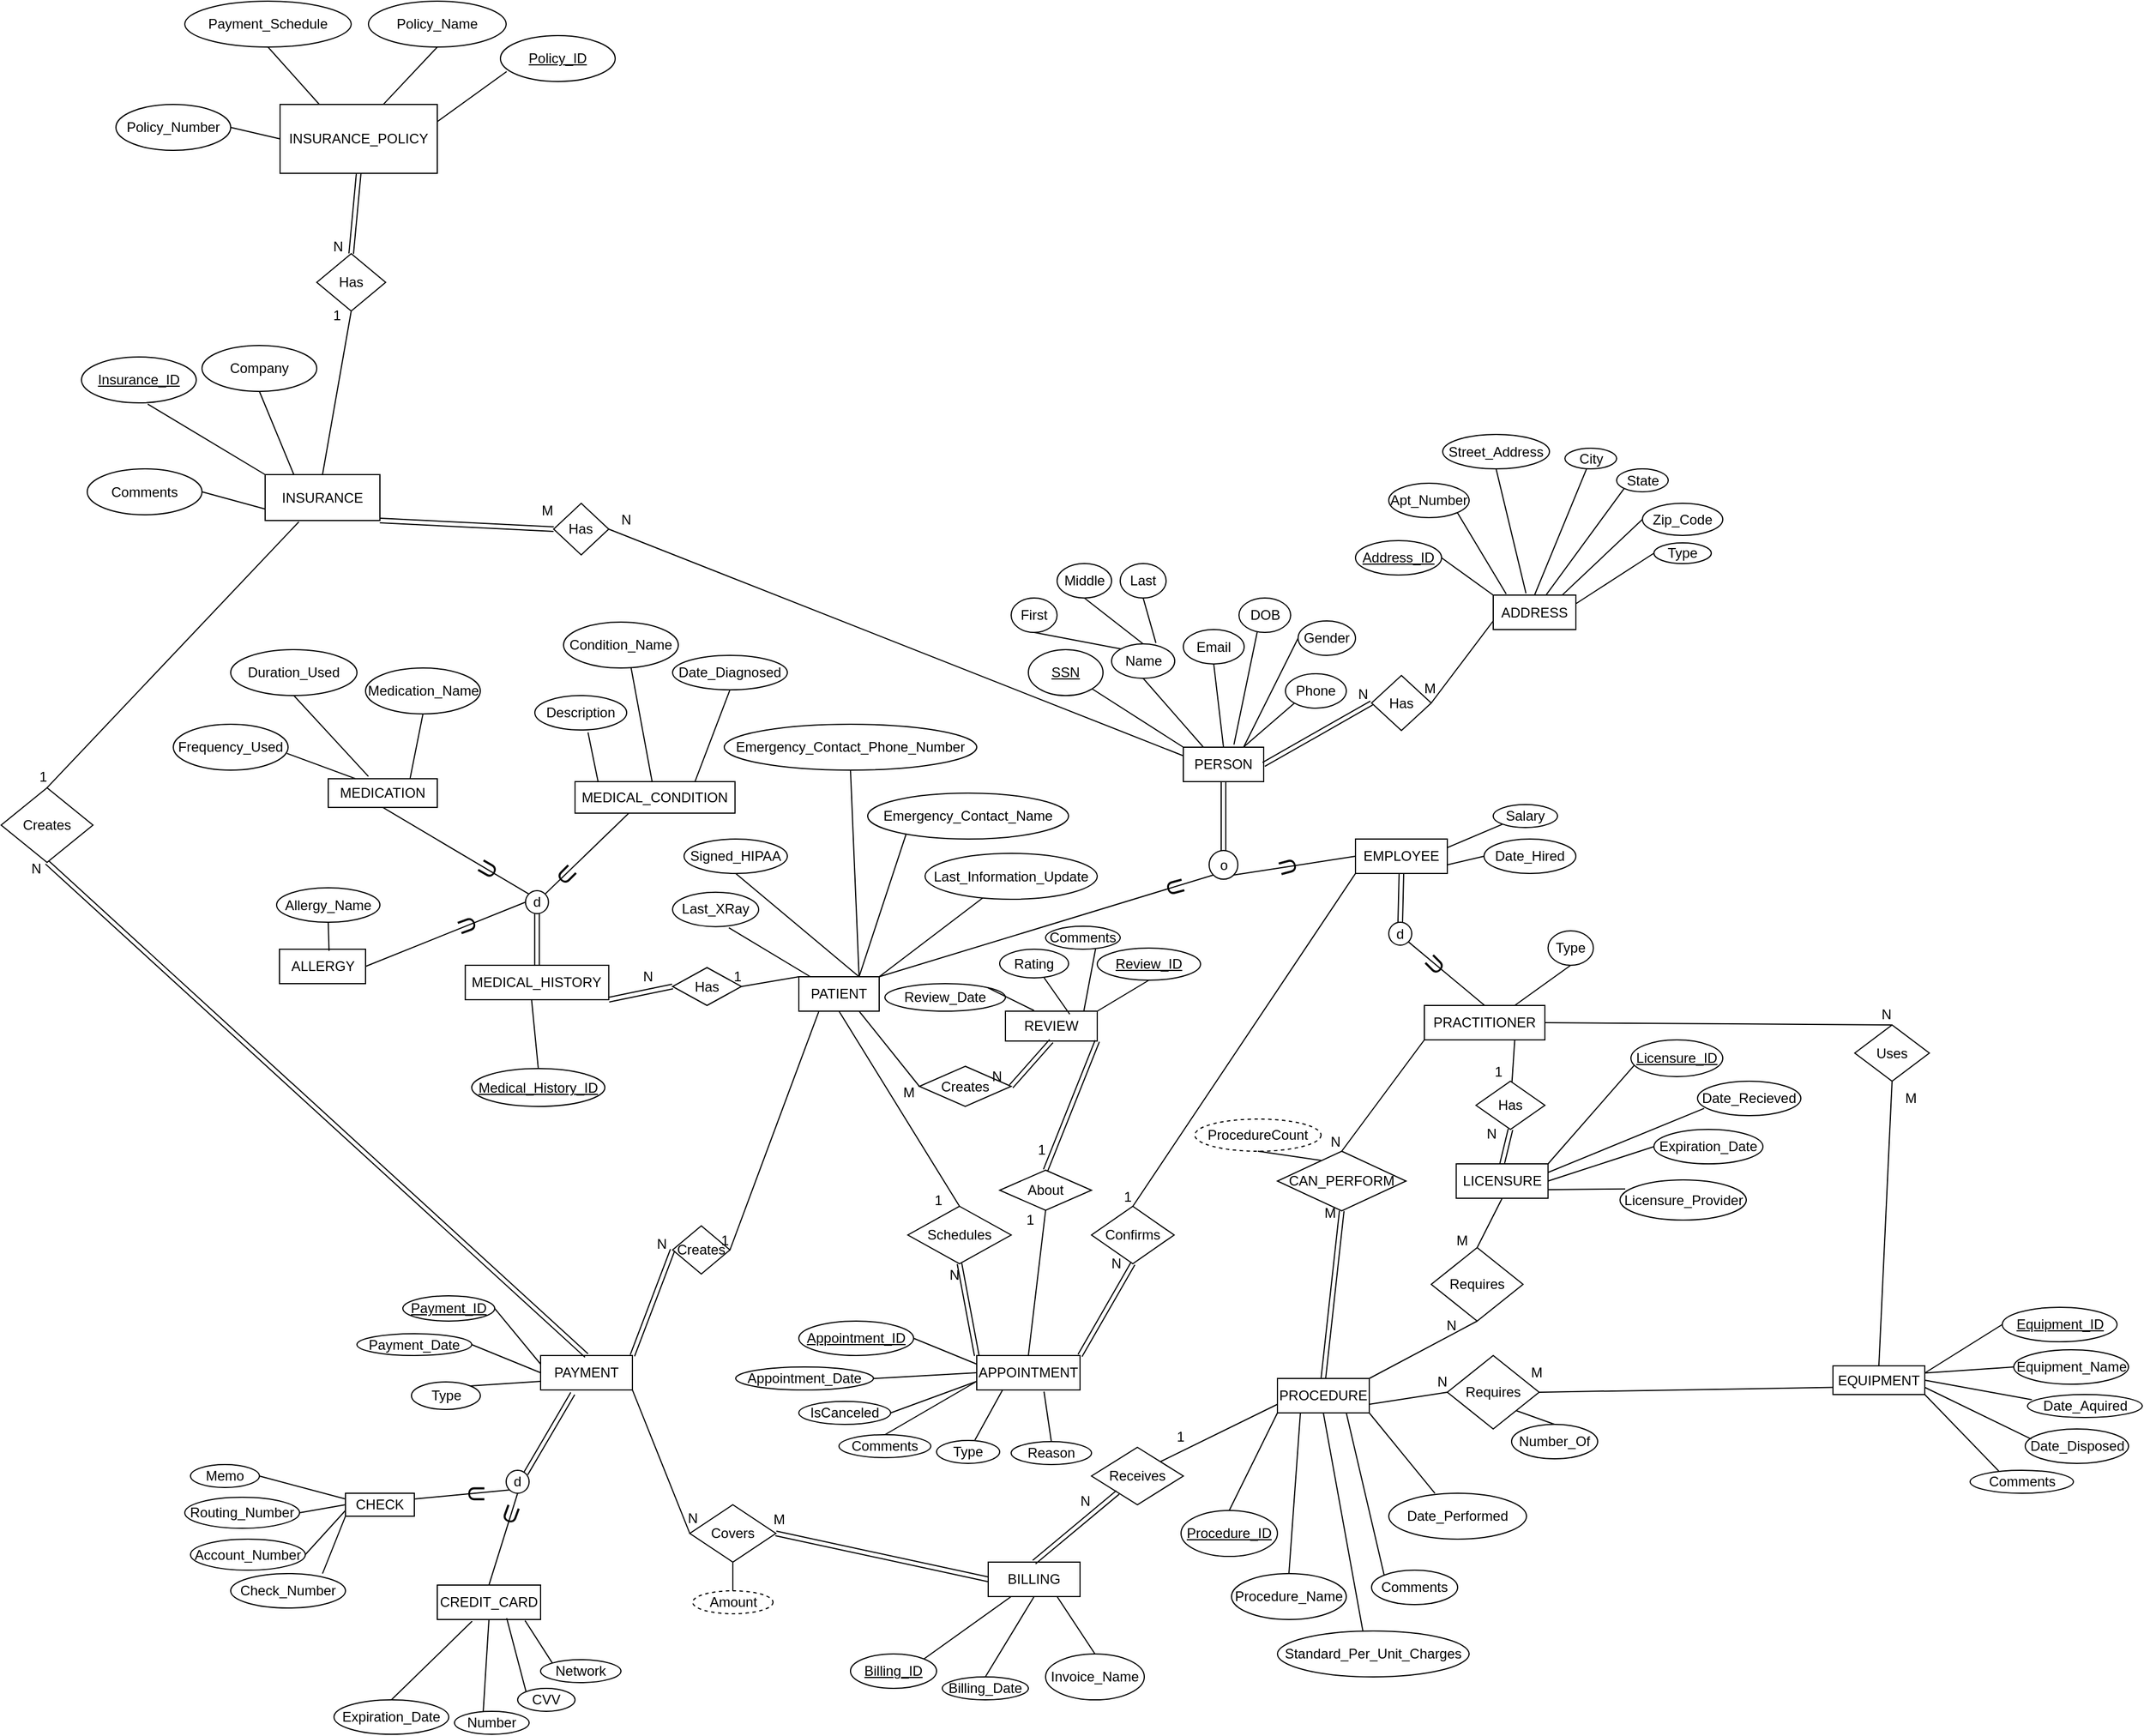 <mxfile version="21.0.2" type="google"><diagram name="Page-1" id="6hbKtzH2jYrNWnGDnaNT"><mxGraphModel grid="1" page="1" gridSize="10" guides="1" tooltips="1" connect="1" arrows="1" fold="1" pageScale="1" pageWidth="850" pageHeight="1100" math="0" shadow="0"><root><mxCell id="0"/><mxCell id="1" parent="0"/><mxCell id="AUcbXdHxcX4m9PODGcQp-1" value="PERSON" style="rounded=0;whiteSpace=wrap;html=1;" vertex="1" parent="1"><mxGeometry x="440" y="230" width="70" height="30" as="geometry"/></mxCell><mxCell id="AUcbXdHxcX4m9PODGcQp-2" value="&lt;u&gt;SSN&lt;/u&gt;" style="ellipse;whiteSpace=wrap;html=1;" vertex="1" parent="1"><mxGeometry x="305" y="145" width="65" height="40" as="geometry"/></mxCell><mxCell id="AUcbXdHxcX4m9PODGcQp-3" value="" style="endArrow=none;html=1;rounded=0;entryX=1;entryY=1;entryDx=0;entryDy=0;exitX=0;exitY=0;exitDx=0;exitDy=0;" edge="1" parent="1" source="AUcbXdHxcX4m9PODGcQp-1" target="AUcbXdHxcX4m9PODGcQp-2"><mxGeometry width="50" height="50" relative="1" as="geometry"><mxPoint x="280" y="350" as="sourcePoint"/><mxPoint x="330" y="300" as="targetPoint"/></mxGeometry></mxCell><mxCell id="AUcbXdHxcX4m9PODGcQp-4" value="Name" style="ellipse;whiteSpace=wrap;html=1;" vertex="1" parent="1"><mxGeometry x="377.5" y="140" width="55" height="30" as="geometry"/></mxCell><mxCell id="AUcbXdHxcX4m9PODGcQp-5" value="" style="endArrow=none;html=1;rounded=0;entryX=0.5;entryY=1;entryDx=0;entryDy=0;exitX=0.25;exitY=0;exitDx=0;exitDy=0;" edge="1" parent="1" source="AUcbXdHxcX4m9PODGcQp-1" target="AUcbXdHxcX4m9PODGcQp-4"><mxGeometry width="50" height="50" relative="1" as="geometry"><mxPoint x="290" y="380" as="sourcePoint"/><mxPoint x="340" y="330" as="targetPoint"/></mxGeometry></mxCell><mxCell id="AUcbXdHxcX4m9PODGcQp-6" value="First" style="ellipse;whiteSpace=wrap;html=1;" vertex="1" parent="1"><mxGeometry x="290" y="100" width="40" height="30" as="geometry"/></mxCell><mxCell id="AUcbXdHxcX4m9PODGcQp-7" value="Middle" style="ellipse;whiteSpace=wrap;html=1;" vertex="1" parent="1"><mxGeometry x="330" y="70" width="47.5" height="30" as="geometry"/></mxCell><mxCell id="AUcbXdHxcX4m9PODGcQp-8" value="Last" style="ellipse;whiteSpace=wrap;html=1;" vertex="1" parent="1"><mxGeometry x="385" y="70" width="40" height="30" as="geometry"/></mxCell><mxCell id="AUcbXdHxcX4m9PODGcQp-9" value="" style="endArrow=none;html=1;rounded=0;entryX=0.5;entryY=1;entryDx=0;entryDy=0;exitX=0.5;exitY=0;exitDx=0;exitDy=0;" edge="1" parent="1" source="AUcbXdHxcX4m9PODGcQp-4" target="AUcbXdHxcX4m9PODGcQp-7"><mxGeometry width="50" height="50" relative="1" as="geometry"><mxPoint x="410" y="350" as="sourcePoint"/><mxPoint x="460" y="300" as="targetPoint"/></mxGeometry></mxCell><mxCell id="AUcbXdHxcX4m9PODGcQp-10" value="" style="endArrow=none;html=1;rounded=0;entryX=0.5;entryY=1;entryDx=0;entryDy=0;exitX=0.702;exitY=-0.027;exitDx=0;exitDy=0;exitPerimeter=0;" edge="1" parent="1" source="AUcbXdHxcX4m9PODGcQp-4" target="AUcbXdHxcX4m9PODGcQp-8"><mxGeometry width="50" height="50" relative="1" as="geometry"><mxPoint x="410" y="350" as="sourcePoint"/><mxPoint x="460" y="300" as="targetPoint"/></mxGeometry></mxCell><mxCell id="AUcbXdHxcX4m9PODGcQp-11" value="" style="endArrow=none;html=1;rounded=0;entryX=0.5;entryY=1;entryDx=0;entryDy=0;exitX=0;exitY=0;exitDx=0;exitDy=0;" edge="1" parent="1" source="AUcbXdHxcX4m9PODGcQp-4" target="AUcbXdHxcX4m9PODGcQp-6"><mxGeometry width="50" height="50" relative="1" as="geometry"><mxPoint x="410" y="350" as="sourcePoint"/><mxPoint x="460" y="300" as="targetPoint"/></mxGeometry></mxCell><mxCell id="AUcbXdHxcX4m9PODGcQp-12" value="Email" style="ellipse;whiteSpace=wrap;html=1;" vertex="1" parent="1"><mxGeometry x="440" y="127.5" width="53" height="30" as="geometry"/></mxCell><mxCell id="AUcbXdHxcX4m9PODGcQp-15" value="DOB" style="ellipse;whiteSpace=wrap;html=1;" vertex="1" parent="1"><mxGeometry x="488.5" y="100" width="45" height="30" as="geometry"/></mxCell><mxCell id="AUcbXdHxcX4m9PODGcQp-17" value="Gender" style="ellipse;whiteSpace=wrap;html=1;" vertex="1" parent="1"><mxGeometry x="540" y="120" width="50" height="30" as="geometry"/></mxCell><mxCell id="AUcbXdHxcX4m9PODGcQp-18" value="" style="endArrow=none;html=1;rounded=0;entryX=0.353;entryY=0.987;entryDx=0;entryDy=0;entryPerimeter=0;exitX=0.63;exitY=-0.075;exitDx=0;exitDy=0;exitPerimeter=0;" edge="1" parent="1" source="AUcbXdHxcX4m9PODGcQp-1" target="AUcbXdHxcX4m9PODGcQp-15"><mxGeometry width="50" height="50" relative="1" as="geometry"><mxPoint x="410" y="350" as="sourcePoint"/><mxPoint x="460" y="300" as="targetPoint"/></mxGeometry></mxCell><mxCell id="AUcbXdHxcX4m9PODGcQp-19" value="" style="endArrow=none;html=1;rounded=0;entryX=0.5;entryY=1;entryDx=0;entryDy=0;exitX=0.5;exitY=0;exitDx=0;exitDy=0;" edge="1" parent="1" source="AUcbXdHxcX4m9PODGcQp-1" target="AUcbXdHxcX4m9PODGcQp-12"><mxGeometry width="50" height="50" relative="1" as="geometry"><mxPoint x="410" y="350" as="sourcePoint"/><mxPoint x="460" y="300" as="targetPoint"/></mxGeometry></mxCell><mxCell id="AUcbXdHxcX4m9PODGcQp-20" value="" style="endArrow=none;html=1;rounded=0;entryX=0;entryY=0.5;entryDx=0;entryDy=0;exitX=0.75;exitY=0;exitDx=0;exitDy=0;" edge="1" parent="1" source="AUcbXdHxcX4m9PODGcQp-1" target="AUcbXdHxcX4m9PODGcQp-17"><mxGeometry width="50" height="50" relative="1" as="geometry"><mxPoint x="410" y="350" as="sourcePoint"/><mxPoint x="460" y="300" as="targetPoint"/></mxGeometry></mxCell><mxCell id="AUcbXdHxcX4m9PODGcQp-21" value="" style="endArrow=none;html=1;rounded=0;entryX=0.5;entryY=1;entryDx=0;entryDy=0;shape=link;" edge="1" parent="1" target="AUcbXdHxcX4m9PODGcQp-1"><mxGeometry width="50" height="50" relative="1" as="geometry"><mxPoint x="475" y="320" as="sourcePoint"/><mxPoint x="500" y="340" as="targetPoint"/></mxGeometry></mxCell><mxCell id="AUcbXdHxcX4m9PODGcQp-22" value="o" style="ellipse;whiteSpace=wrap;html=1;aspect=fixed;" vertex="1" parent="1"><mxGeometry x="462.5" y="320" width="25" height="25" as="geometry"/></mxCell><mxCell id="AUcbXdHxcX4m9PODGcQp-23" value="PATIENT" style="rounded=0;whiteSpace=wrap;html=1;" vertex="1" parent="1"><mxGeometry x="105" y="430" width="70" height="30" as="geometry"/></mxCell><mxCell id="AUcbXdHxcX4m9PODGcQp-24" value="EMPLOYEE" style="rounded=0;whiteSpace=wrap;html=1;" vertex="1" parent="1"><mxGeometry x="590" y="310" width="80" height="30" as="geometry"/></mxCell><mxCell id="AUcbXdHxcX4m9PODGcQp-25" value="" style="endArrow=none;html=1;rounded=0;entryX=1;entryY=1;entryDx=0;entryDy=0;exitX=0;exitY=0.5;exitDx=0;exitDy=0;" edge="1" parent="1" source="AUcbXdHxcX4m9PODGcQp-24" target="AUcbXdHxcX4m9PODGcQp-22"><mxGeometry width="50" height="50" relative="1" as="geometry"><mxPoint x="440" y="420" as="sourcePoint"/><mxPoint x="490" y="370" as="targetPoint"/></mxGeometry></mxCell><mxCell id="AUcbXdHxcX4m9PODGcQp-26" value="" style="endArrow=none;html=1;rounded=0;entryX=0;entryY=1;entryDx=0;entryDy=0;exitX=1;exitY=0;exitDx=0;exitDy=0;" edge="1" parent="1" source="AUcbXdHxcX4m9PODGcQp-23" target="AUcbXdHxcX4m9PODGcQp-22"><mxGeometry width="50" height="50" relative="1" as="geometry"><mxPoint x="440" y="420" as="sourcePoint"/><mxPoint x="490" y="370" as="targetPoint"/></mxGeometry></mxCell><mxCell id="AUcbXdHxcX4m9PODGcQp-27" value="&lt;font style=&quot;font-size: 20px;&quot;&gt;U&lt;/font&gt;" style="text;html=1;align=center;verticalAlign=middle;resizable=0;points=[];autosize=1;strokeColor=none;fillColor=none;rotation=-105;" vertex="1" parent="1"><mxGeometry x="510" y="315" width="40" height="40" as="geometry"/></mxCell><mxCell id="AUcbXdHxcX4m9PODGcQp-28" value="&lt;font style=&quot;font-size: 20px;&quot;&gt;U&lt;/font&gt;" style="text;html=1;align=center;verticalAlign=middle;resizable=0;points=[];autosize=1;strokeColor=none;fillColor=none;rotation=75;" vertex="1" parent="1"><mxGeometry x="414" y="331" width="40" height="40" as="geometry"/></mxCell><mxCell id="AUcbXdHxcX4m9PODGcQp-31" value="Last_Information_Update" style="ellipse;whiteSpace=wrap;html=1;fontSize=12;" vertex="1" parent="1"><mxGeometry x="215" y="322.5" width="150" height="40" as="geometry"/></mxCell><mxCell id="AUcbXdHxcX4m9PODGcQp-32" value="Last_XRay" style="ellipse;whiteSpace=wrap;html=1;fontSize=12;" vertex="1" parent="1"><mxGeometry x="-5" y="356.34" width="75" height="30" as="geometry"/></mxCell><mxCell id="AUcbXdHxcX4m9PODGcQp-34" value="" style="endArrow=none;html=1;rounded=0;fontSize=12;entryX=1;entryY=0;entryDx=0;entryDy=0;" edge="1" parent="1" source="AUcbXdHxcX4m9PODGcQp-31" target="AUcbXdHxcX4m9PODGcQp-23"><mxGeometry width="50" height="50" relative="1" as="geometry"><mxPoint x="40" y="690" as="sourcePoint"/><mxPoint x="90" y="640" as="targetPoint"/></mxGeometry></mxCell><mxCell id="AUcbXdHxcX4m9PODGcQp-35" value="" style="endArrow=none;html=1;rounded=0;fontSize=12;exitX=0.654;exitY=1.032;exitDx=0;exitDy=0;exitPerimeter=0;" edge="1" parent="1" source="AUcbXdHxcX4m9PODGcQp-32" target="AUcbXdHxcX4m9PODGcQp-23"><mxGeometry width="50" height="50" relative="1" as="geometry"><mxPoint x="80" y="670" as="sourcePoint"/><mxPoint x="130" y="620" as="targetPoint"/></mxGeometry></mxCell><mxCell id="AUcbXdHxcX4m9PODGcQp-36" value="Signed_HIPAA" style="ellipse;whiteSpace=wrap;html=1;fontSize=12;" vertex="1" parent="1"><mxGeometry x="5" y="310" width="90" height="30" as="geometry"/></mxCell><mxCell id="AUcbXdHxcX4m9PODGcQp-37" value="" style="endArrow=none;html=1;rounded=0;fontSize=12;entryX=0.75;entryY=0;entryDx=0;entryDy=0;exitX=0.5;exitY=1;exitDx=0;exitDy=0;" edge="1" parent="1" source="AUcbXdHxcX4m9PODGcQp-36" target="AUcbXdHxcX4m9PODGcQp-23"><mxGeometry width="50" height="50" relative="1" as="geometry"><mxPoint x="-50" y="430" as="sourcePoint"/><mxPoint y="380" as="targetPoint"/></mxGeometry></mxCell><mxCell id="AUcbXdHxcX4m9PODGcQp-39" value="Date_Hired" style="ellipse;whiteSpace=wrap;html=1;fontSize=12;" vertex="1" parent="1"><mxGeometry x="702" y="310" width="80" height="30" as="geometry"/></mxCell><mxCell id="AUcbXdHxcX4m9PODGcQp-41" value="" style="endArrow=none;html=1;rounded=0;fontSize=12;entryX=0;entryY=0.5;entryDx=0;entryDy=0;exitX=1;exitY=0.75;exitDx=0;exitDy=0;" edge="1" parent="1" source="AUcbXdHxcX4m9PODGcQp-24" target="AUcbXdHxcX4m9PODGcQp-39"><mxGeometry width="50" height="50" relative="1" as="geometry"><mxPoint x="570" y="420" as="sourcePoint"/><mxPoint x="620" y="370" as="targetPoint"/></mxGeometry></mxCell><mxCell id="AUcbXdHxcX4m9PODGcQp-47" value="d" style="ellipse;whiteSpace=wrap;html=1;aspect=fixed;fontSize=12;" vertex="1" parent="1"><mxGeometry x="619" y="382.5" width="20" height="20" as="geometry"/></mxCell><mxCell id="AUcbXdHxcX4m9PODGcQp-48" value="" style="endArrow=none;html=1;rounded=0;entryX=0.5;entryY=1;entryDx=0;entryDy=0;shape=link;exitX=0.5;exitY=0;exitDx=0;exitDy=0;" edge="1" parent="1" source="AUcbXdHxcX4m9PODGcQp-47" target="AUcbXdHxcX4m9PODGcQp-24"><mxGeometry width="50" height="50" relative="1" as="geometry"><mxPoint x="485" y="330" as="sourcePoint"/><mxPoint x="485" y="270" as="targetPoint"/></mxGeometry></mxCell><mxCell id="AUcbXdHxcX4m9PODGcQp-67" value="Has" style="rhombus;whiteSpace=wrap;html=1;fontSize=12;fillColor=#FFFFFF;" vertex="1" parent="1"><mxGeometry x="-108.63" y="17.5" width="48" height="45" as="geometry"/></mxCell><mxCell id="AUcbXdHxcX4m9PODGcQp-69" value="" style="endArrow=none;html=1;rounded=0;fontSize=12;exitX=0;exitY=0.25;exitDx=0;exitDy=0;entryX=1;entryY=0.5;entryDx=0;entryDy=0;" edge="1" parent="1" source="AUcbXdHxcX4m9PODGcQp-1" target="AUcbXdHxcX4m9PODGcQp-67"><mxGeometry relative="1" as="geometry"><mxPoint x="550" y="230" as="sourcePoint"/><mxPoint x="180" y="210" as="targetPoint"/></mxGeometry></mxCell><mxCell id="AUcbXdHxcX4m9PODGcQp-70" value="N" style="resizable=0;html=1;align=right;verticalAlign=bottom;fontSize=12;" connectable="0" vertex="1" parent="AUcbXdHxcX4m9PODGcQp-69"><mxGeometry x="1" relative="1" as="geometry"><mxPoint x="20" as="offset"/></mxGeometry></mxCell><mxCell id="7BPEusbEi4VMM2FNGLas-16" style="edgeStyle=none;rounded=0;orthogonalLoop=1;jettySize=auto;html=1;exitX=0.25;exitY=0;exitDx=0;exitDy=0;entryX=0.5;entryY=1;entryDx=0;entryDy=0;endArrow=none;endFill=0;" edge="1" parent="1" source="AUcbXdHxcX4m9PODGcQp-71" target="7BPEusbEi4VMM2FNGLas-15"><mxGeometry relative="1" as="geometry"/></mxCell><mxCell id="7BPEusbEi4VMM2FNGLas-18" style="edgeStyle=none;rounded=0;orthogonalLoop=1;jettySize=auto;html=1;entryX=0.5;entryY=1;entryDx=0;entryDy=0;endArrow=none;endFill=0;exitX=0.25;exitY=0;exitDx=0;exitDy=0;" edge="1" parent="1" source="j3LtOJ8JEpg8jeCLDi5I-1" target="7BPEusbEi4VMM2FNGLas-17"><mxGeometry relative="1" as="geometry"><mxPoint x="-320" y="-10" as="sourcePoint"/></mxGeometry></mxCell><mxCell id="AUcbXdHxcX4m9PODGcQp-71" value="INSURANCE" style="whiteSpace=wrap;html=1;align=center;fontSize=12;" vertex="1" parent="1"><mxGeometry x="-360" y="-7.5" width="100" height="40" as="geometry"/></mxCell><mxCell id="AUcbXdHxcX4m9PODGcQp-72" value="" style="endArrow=none;html=1;rounded=0;fontSize=12;exitX=0;exitY=0.5;exitDx=0;exitDy=0;entryX=1;entryY=1;entryDx=0;entryDy=0;shape=link;" edge="1" parent="1" source="AUcbXdHxcX4m9PODGcQp-67" target="AUcbXdHxcX4m9PODGcQp-71"><mxGeometry relative="1" as="geometry"><mxPoint x="680" y="100" as="sourcePoint"/><mxPoint x="800" y="90" as="targetPoint"/></mxGeometry></mxCell><mxCell id="AUcbXdHxcX4m9PODGcQp-73" value="M" style="resizable=0;html=1;align=right;verticalAlign=bottom;fontSize=12;" connectable="0" vertex="1" parent="AUcbXdHxcX4m9PODGcQp-72"><mxGeometry x="1" relative="1" as="geometry"><mxPoint x="151" as="offset"/></mxGeometry></mxCell><mxCell id="AUcbXdHxcX4m9PODGcQp-74" value="Insurance_ID" style="ellipse;whiteSpace=wrap;html=1;align=center;fontStyle=4;fontSize=12;" vertex="1" parent="1"><mxGeometry x="-520" y="-110" width="100" height="40" as="geometry"/></mxCell><mxCell id="AUcbXdHxcX4m9PODGcQp-76" value="Policy_Number" style="ellipse;whiteSpace=wrap;html=1;align=center;fontSize=12;" vertex="1" parent="1"><mxGeometry x="-490" y="-330" width="100" height="40" as="geometry"/></mxCell><mxCell id="AUcbXdHxcX4m9PODGcQp-77" value="Comments" style="ellipse;whiteSpace=wrap;html=1;align=center;fontSize=12;" vertex="1" parent="1"><mxGeometry x="-515" y="-12.5" width="100" height="40" as="geometry"/></mxCell><mxCell id="AUcbXdHxcX4m9PODGcQp-82" value="" style="endArrow=none;html=1;rounded=0;fontSize=12;entryX=1;entryY=0.5;entryDx=0;entryDy=0;exitX=0;exitY=0.5;exitDx=0;exitDy=0;" edge="1" parent="1" source="j3LtOJ8JEpg8jeCLDi5I-1" target="AUcbXdHxcX4m9PODGcQp-76"><mxGeometry relative="1" as="geometry"><mxPoint x="420" y="-222.5" as="sourcePoint"/><mxPoint x="580" y="-222.5" as="targetPoint"/></mxGeometry></mxCell><mxCell id="AUcbXdHxcX4m9PODGcQp-84" value="" style="endArrow=none;html=1;rounded=0;fontSize=12;entryX=1;entryY=0.5;entryDx=0;entryDy=0;exitX=0;exitY=0.75;exitDx=0;exitDy=0;" edge="1" parent="1" source="AUcbXdHxcX4m9PODGcQp-71" target="AUcbXdHxcX4m9PODGcQp-77"><mxGeometry relative="1" as="geometry"><mxPoint x="450" y="-122.5" as="sourcePoint"/><mxPoint x="610" y="-122.5" as="targetPoint"/></mxGeometry></mxCell><mxCell id="AUcbXdHxcX4m9PODGcQp-85" value="" style="endArrow=none;html=1;rounded=0;fontSize=12;entryX=0.577;entryY=1.026;entryDx=0;entryDy=0;exitX=0;exitY=0;exitDx=0;exitDy=0;entryPerimeter=0;" edge="1" parent="1" source="AUcbXdHxcX4m9PODGcQp-71" target="AUcbXdHxcX4m9PODGcQp-74"><mxGeometry relative="1" as="geometry"><mxPoint x="540" y="-122.5" as="sourcePoint"/><mxPoint x="610" y="-122.5" as="targetPoint"/></mxGeometry></mxCell><mxCell id="AUcbXdHxcX4m9PODGcQp-86" value="APPOINTMENT" style="whiteSpace=wrap;html=1;align=center;fontSize=12;" vertex="1" parent="1"><mxGeometry x="260" y="760" width="90" height="30" as="geometry"/></mxCell><mxCell id="AUcbXdHxcX4m9PODGcQp-87" value="Schedules" style="shape=rhombus;perimeter=rhombusPerimeter;whiteSpace=wrap;html=1;align=center;fontSize=12;fillColor=#FFFFFF;" vertex="1" parent="1"><mxGeometry x="200" y="630" width="90" height="50" as="geometry"/></mxCell><mxCell id="AUcbXdHxcX4m9PODGcQp-88" value="Confirms" style="shape=rhombus;perimeter=rhombusPerimeter;whiteSpace=wrap;html=1;align=center;fontSize=12;" vertex="1" parent="1"><mxGeometry x="360" y="630" width="72" height="50" as="geometry"/></mxCell><mxCell id="AUcbXdHxcX4m9PODGcQp-97" value="" style="shape=link;html=1;rounded=0;fontSize=12;exitX=0.5;exitY=1;exitDx=0;exitDy=0;entryX=0;entryY=0;entryDx=0;entryDy=0;" edge="1" parent="1" source="AUcbXdHxcX4m9PODGcQp-87" target="AUcbXdHxcX4m9PODGcQp-86"><mxGeometry relative="1" as="geometry"><mxPoint x="150" y="730" as="sourcePoint"/><mxPoint x="310" y="730" as="targetPoint"/></mxGeometry></mxCell><mxCell id="AUcbXdHxcX4m9PODGcQp-98" value="N" style="resizable=0;html=1;align=right;verticalAlign=bottom;fontSize=12;" connectable="0" vertex="1" parent="AUcbXdHxcX4m9PODGcQp-97"><mxGeometry x="1" relative="1" as="geometry"><mxPoint x="-15" y="-62" as="offset"/></mxGeometry></mxCell><mxCell id="AUcbXdHxcX4m9PODGcQp-99" value="" style="endArrow=none;html=1;rounded=0;fontSize=12;exitX=0.5;exitY=1;exitDx=0;exitDy=0;entryX=0.5;entryY=0;entryDx=0;entryDy=0;" edge="1" parent="1" source="AUcbXdHxcX4m9PODGcQp-23" target="AUcbXdHxcX4m9PODGcQp-87"><mxGeometry relative="1" as="geometry"><mxPoint x="220" y="590" as="sourcePoint"/><mxPoint x="380" y="590" as="targetPoint"/></mxGeometry></mxCell><mxCell id="AUcbXdHxcX4m9PODGcQp-100" value="1" style="resizable=0;html=1;align=right;verticalAlign=bottom;fontSize=12;" connectable="0" vertex="1" parent="AUcbXdHxcX4m9PODGcQp-99"><mxGeometry x="1" relative="1" as="geometry"><mxPoint x="-15" y="3" as="offset"/></mxGeometry></mxCell><mxCell id="AUcbXdHxcX4m9PODGcQp-101" value="" style="shape=link;html=1;rounded=0;fontSize=12;exitX=1;exitY=0;exitDx=0;exitDy=0;entryX=0.5;entryY=1;entryDx=0;entryDy=0;" edge="1" parent="1" source="AUcbXdHxcX4m9PODGcQp-86" target="AUcbXdHxcX4m9PODGcQp-88"><mxGeometry relative="1" as="geometry"><mxPoint x="340" y="730" as="sourcePoint"/><mxPoint x="500" y="730" as="targetPoint"/></mxGeometry></mxCell><mxCell id="AUcbXdHxcX4m9PODGcQp-102" value="N" style="resizable=0;html=1;align=right;verticalAlign=bottom;fontSize=12;" connectable="0" vertex="1" parent="AUcbXdHxcX4m9PODGcQp-101"><mxGeometry x="1" relative="1" as="geometry"><mxPoint x="-10" y="9" as="offset"/></mxGeometry></mxCell><mxCell id="AUcbXdHxcX4m9PODGcQp-103" value="" style="endArrow=none;html=1;rounded=0;fontSize=12;exitX=0;exitY=1;exitDx=0;exitDy=0;entryX=0.5;entryY=0;entryDx=0;entryDy=0;" edge="1" parent="1" source="AUcbXdHxcX4m9PODGcQp-24" target="AUcbXdHxcX4m9PODGcQp-88"><mxGeometry relative="1" as="geometry"><mxPoint x="490" y="515" as="sourcePoint"/><mxPoint x="490" y="570" as="targetPoint"/></mxGeometry></mxCell><mxCell id="AUcbXdHxcX4m9PODGcQp-104" value="1" style="resizable=0;html=1;align=right;verticalAlign=bottom;fontSize=12;" connectable="0" vertex="1" parent="AUcbXdHxcX4m9PODGcQp-103"><mxGeometry x="1" relative="1" as="geometry"/></mxCell><mxCell id="AUcbXdHxcX4m9PODGcQp-105" value="Appointment_ID" style="ellipse;whiteSpace=wrap;html=1;align=center;fontStyle=4;fontSize=12;" vertex="1" parent="1"><mxGeometry x="105" y="730" width="100" height="30" as="geometry"/></mxCell><mxCell id="AUcbXdHxcX4m9PODGcQp-106" value="Appointment_Date" style="ellipse;whiteSpace=wrap;html=1;align=center;fontSize=12;" vertex="1" parent="1"><mxGeometry x="50" y="770" width="120" height="20" as="geometry"/></mxCell><mxCell id="AUcbXdHxcX4m9PODGcQp-107" value="IsCanceled" style="ellipse;whiteSpace=wrap;html=1;align=center;fontSize=12;" vertex="1" parent="1"><mxGeometry x="105" y="800" width="80" height="20" as="geometry"/></mxCell><mxCell id="AUcbXdHxcX4m9PODGcQp-108" value="Comments" style="ellipse;whiteSpace=wrap;html=1;align=center;fontSize=12;" vertex="1" parent="1"><mxGeometry x="140" y="829" width="80" height="20" as="geometry"/></mxCell><mxCell id="AUcbXdHxcX4m9PODGcQp-109" value="" style="endArrow=none;html=1;rounded=0;fontSize=12;exitX=1;exitY=0.5;exitDx=0;exitDy=0;entryX=0;entryY=0.25;entryDx=0;entryDy=0;" edge="1" parent="1" source="AUcbXdHxcX4m9PODGcQp-105" target="AUcbXdHxcX4m9PODGcQp-86"><mxGeometry relative="1" as="geometry"><mxPoint x="90" y="720" as="sourcePoint"/><mxPoint x="250" y="720" as="targetPoint"/></mxGeometry></mxCell><mxCell id="AUcbXdHxcX4m9PODGcQp-110" value="" style="endArrow=none;html=1;rounded=0;fontSize=12;exitX=1;exitY=0.5;exitDx=0;exitDy=0;entryX=0;entryY=0.5;entryDx=0;entryDy=0;" edge="1" parent="1" source="AUcbXdHxcX4m9PODGcQp-106" target="AUcbXdHxcX4m9PODGcQp-86"><mxGeometry relative="1" as="geometry"><mxPoint x="90" y="720" as="sourcePoint"/><mxPoint x="250" y="720" as="targetPoint"/></mxGeometry></mxCell><mxCell id="AUcbXdHxcX4m9PODGcQp-111" value="" style="endArrow=none;html=1;rounded=0;fontSize=12;exitX=1;exitY=0.5;exitDx=0;exitDy=0;entryX=0;entryY=0.75;entryDx=0;entryDy=0;" edge="1" parent="1" source="AUcbXdHxcX4m9PODGcQp-107" target="AUcbXdHxcX4m9PODGcQp-86"><mxGeometry relative="1" as="geometry"><mxPoint x="90" y="720" as="sourcePoint"/><mxPoint x="250" y="720" as="targetPoint"/></mxGeometry></mxCell><mxCell id="AUcbXdHxcX4m9PODGcQp-112" value="" style="endArrow=none;html=1;rounded=0;fontSize=12;exitX=0.5;exitY=0;exitDx=0;exitDy=0;entryX=0;entryY=0.75;entryDx=0;entryDy=0;" edge="1" parent="1" source="AUcbXdHxcX4m9PODGcQp-108" target="AUcbXdHxcX4m9PODGcQp-86"><mxGeometry relative="1" as="geometry"><mxPoint x="90" y="720" as="sourcePoint"/><mxPoint x="250" y="720" as="targetPoint"/></mxGeometry></mxCell><mxCell id="AUcbXdHxcX4m9PODGcQp-113" value="Salary" style="ellipse;whiteSpace=wrap;html=1;align=center;fontSize=12;" vertex="1" parent="1"><mxGeometry x="710" y="280" width="56" height="20" as="geometry"/></mxCell><mxCell id="AUcbXdHxcX4m9PODGcQp-115" value="" style="endArrow=none;html=1;rounded=0;fontSize=12;exitX=1;exitY=0.25;exitDx=0;exitDy=0;entryX=0;entryY=1;entryDx=0;entryDy=0;" edge="1" parent="1" source="AUcbXdHxcX4m9PODGcQp-24" target="AUcbXdHxcX4m9PODGcQp-113"><mxGeometry relative="1" as="geometry"><mxPoint x="560" y="280" as="sourcePoint"/><mxPoint x="720" y="280" as="targetPoint"/></mxGeometry></mxCell><mxCell id="7BPEusbEi4VMM2FNGLas-21" style="edgeStyle=none;rounded=0;orthogonalLoop=1;jettySize=auto;html=1;exitX=0.75;exitY=0;exitDx=0;exitDy=0;entryX=0.5;entryY=1;entryDx=0;entryDy=0;endArrow=none;endFill=0;" edge="1" parent="1" source="AUcbXdHxcX4m9PODGcQp-117" target="7BPEusbEi4VMM2FNGLas-20"><mxGeometry relative="1" as="geometry"/></mxCell><mxCell id="AUcbXdHxcX4m9PODGcQp-117" value="PRACTITIONER" style="whiteSpace=wrap;html=1;align=center;fontSize=12;" vertex="1" parent="1"><mxGeometry x="650" y="455" width="105" height="30" as="geometry"/></mxCell><mxCell id="AUcbXdHxcX4m9PODGcQp-120" value="" style="endArrow=none;html=1;rounded=0;fontSize=12;exitX=1;exitY=1;exitDx=0;exitDy=0;entryX=0.5;entryY=0;entryDx=0;entryDy=0;" edge="1" parent="1" source="AUcbXdHxcX4m9PODGcQp-47" target="AUcbXdHxcX4m9PODGcQp-117"><mxGeometry relative="1" as="geometry"><mxPoint x="560" y="520" as="sourcePoint"/><mxPoint x="720" y="520" as="targetPoint"/></mxGeometry></mxCell><mxCell id="AUcbXdHxcX4m9PODGcQp-126" value="Receives" style="shape=rhombus;perimeter=rhombusPerimeter;whiteSpace=wrap;html=1;align=center;fontSize=12;" vertex="1" parent="1"><mxGeometry x="360" y="840" width="80" height="50" as="geometry"/></mxCell><mxCell id="AUcbXdHxcX4m9PODGcQp-127" value="BILLING" style="whiteSpace=wrap;html=1;align=center;fontSize=12;" vertex="1" parent="1"><mxGeometry x="270" y="940" width="80" height="30" as="geometry"/></mxCell><mxCell id="AUcbXdHxcX4m9PODGcQp-132" value="" style="endArrow=none;html=1;rounded=0;fontSize=12;exitX=0;exitY=0.75;exitDx=0;exitDy=0;entryX=1;entryY=0;entryDx=0;entryDy=0;" edge="1" parent="1" source="AUcbXdHxcX4m9PODGcQp-208" target="AUcbXdHxcX4m9PODGcQp-126"><mxGeometry relative="1" as="geometry"><mxPoint x="330" y="820" as="sourcePoint"/><mxPoint x="490" y="820" as="targetPoint"/></mxGeometry></mxCell><mxCell id="AUcbXdHxcX4m9PODGcQp-133" value="1" style="resizable=0;html=1;align=right;verticalAlign=bottom;fontSize=12;" connectable="0" vertex="1" parent="AUcbXdHxcX4m9PODGcQp-132"><mxGeometry x="1" relative="1" as="geometry"><mxPoint x="21" y="-13" as="offset"/></mxGeometry></mxCell><mxCell id="AUcbXdHxcX4m9PODGcQp-134" value="" style="shape=link;html=1;rounded=0;fontSize=12;exitX=0.5;exitY=0;exitDx=0;exitDy=0;" edge="1" parent="1" source="AUcbXdHxcX4m9PODGcQp-127" target="AUcbXdHxcX4m9PODGcQp-126"><mxGeometry relative="1" as="geometry"><mxPoint x="350" y="930" as="sourcePoint"/><mxPoint x="510" y="930" as="targetPoint"/></mxGeometry></mxCell><mxCell id="AUcbXdHxcX4m9PODGcQp-135" value="N" style="resizable=0;html=1;align=right;verticalAlign=bottom;fontSize=12;" connectable="0" vertex="1" parent="AUcbXdHxcX4m9PODGcQp-134"><mxGeometry x="1" relative="1" as="geometry"><mxPoint x="-23" y="16" as="offset"/></mxGeometry></mxCell><mxCell id="AUcbXdHxcX4m9PODGcQp-136" value="&lt;u&gt;Billing_ID&lt;/u&gt;" style="ellipse;whiteSpace=wrap;html=1;align=center;fontSize=12;" vertex="1" parent="1"><mxGeometry x="150" y="1020" width="75" height="30" as="geometry"/></mxCell><mxCell id="AUcbXdHxcX4m9PODGcQp-137" value="Billing_Date" style="ellipse;whiteSpace=wrap;html=1;align=center;fontSize=12;" vertex="1" parent="1"><mxGeometry x="230" y="1040" width="75" height="20" as="geometry"/></mxCell><mxCell id="AUcbXdHxcX4m9PODGcQp-141" value="" style="endArrow=none;html=1;rounded=0;fontSize=12;exitX=0.5;exitY=0;exitDx=0;exitDy=0;entryX=0.5;entryY=1;entryDx=0;entryDy=0;" edge="1" parent="1" source="AUcbXdHxcX4m9PODGcQp-137" target="AUcbXdHxcX4m9PODGcQp-127"><mxGeometry relative="1" as="geometry"><mxPoint x="170" y="970" as="sourcePoint"/><mxPoint x="330" y="970" as="targetPoint"/></mxGeometry></mxCell><mxCell id="AUcbXdHxcX4m9PODGcQp-142" value="" style="endArrow=none;html=1;rounded=0;fontSize=12;exitX=1;exitY=0;exitDx=0;exitDy=0;entryX=0.25;entryY=1;entryDx=0;entryDy=0;" edge="1" parent="1" source="AUcbXdHxcX4m9PODGcQp-136" target="AUcbXdHxcX4m9PODGcQp-127"><mxGeometry relative="1" as="geometry"><mxPoint x="170" y="970" as="sourcePoint"/><mxPoint x="330" y="970" as="targetPoint"/></mxGeometry></mxCell><mxCell id="AUcbXdHxcX4m9PODGcQp-146" value="Creates" style="shape=rhombus;perimeter=rhombusPerimeter;whiteSpace=wrap;html=1;align=center;fontSize=12;fillColor=#FFFFFF;" vertex="1" parent="1"><mxGeometry x="-5" y="647" width="50" height="42" as="geometry"/></mxCell><mxCell id="AUcbXdHxcX4m9PODGcQp-149" value="PAYMENT" style="whiteSpace=wrap;html=1;align=center;fontSize=12;" vertex="1" parent="1"><mxGeometry x="-120" y="760" width="80" height="30" as="geometry"/></mxCell><mxCell id="AUcbXdHxcX4m9PODGcQp-150" value="Covers" style="shape=rhombus;perimeter=rhombusPerimeter;whiteSpace=wrap;html=1;align=center;fontSize=12;fillColor=#FFFFFF;" vertex="1" parent="1"><mxGeometry x="10" y="890" width="75" height="50" as="geometry"/></mxCell><mxCell id="AUcbXdHxcX4m9PODGcQp-151" value="" style="shape=link;html=1;rounded=0;fontSize=12;exitX=0;exitY=0.5;exitDx=0;exitDy=0;entryX=1;entryY=0.5;entryDx=0;entryDy=0;" edge="1" parent="1" source="AUcbXdHxcX4m9PODGcQp-127" target="AUcbXdHxcX4m9PODGcQp-150"><mxGeometry relative="1" as="geometry"><mxPoint x="-130" y="990" as="sourcePoint"/><mxPoint x="30" y="990" as="targetPoint"/></mxGeometry></mxCell><mxCell id="AUcbXdHxcX4m9PODGcQp-152" value="M" style="resizable=0;html=1;align=right;verticalAlign=bottom;fontSize=12;" connectable="0" vertex="1" parent="AUcbXdHxcX4m9PODGcQp-151"><mxGeometry x="1" relative="1" as="geometry"><mxPoint x="9" y="-3" as="offset"/></mxGeometry></mxCell><mxCell id="AUcbXdHxcX4m9PODGcQp-153" value="" style="endArrow=none;html=1;rounded=0;fontSize=12;exitX=1;exitY=1;exitDx=0;exitDy=0;entryX=0;entryY=0.5;entryDx=0;entryDy=0;" edge="1" parent="1" source="AUcbXdHxcX4m9PODGcQp-149" target="AUcbXdHxcX4m9PODGcQp-150"><mxGeometry relative="1" as="geometry"><mxPoint x="-220" y="950" as="sourcePoint"/><mxPoint x="-60" y="950" as="targetPoint"/></mxGeometry></mxCell><mxCell id="AUcbXdHxcX4m9PODGcQp-154" value="N" style="resizable=0;html=1;align=right;verticalAlign=bottom;fontSize=12;" connectable="0" vertex="1" parent="AUcbXdHxcX4m9PODGcQp-153"><mxGeometry x="1" relative="1" as="geometry"><mxPoint x="8" y="-4" as="offset"/></mxGeometry></mxCell><mxCell id="AUcbXdHxcX4m9PODGcQp-157" value="Creates" style="shape=rhombus;perimeter=rhombusPerimeter;whiteSpace=wrap;html=1;align=center;fontSize=12;fillColor=#FFFFFF;" vertex="1" parent="1"><mxGeometry x="-590" y="265.34" width="80" height="65" as="geometry"/></mxCell><mxCell id="AUcbXdHxcX4m9PODGcQp-158" value="" style="shape=link;html=1;rounded=0;fontSize=12;exitX=1;exitY=0;exitDx=0;exitDy=0;entryX=0;entryY=0.5;entryDx=0;entryDy=0;" edge="1" parent="1" source="AUcbXdHxcX4m9PODGcQp-149" target="AUcbXdHxcX4m9PODGcQp-146"><mxGeometry relative="1" as="geometry"><mxPoint x="-70" y="720" as="sourcePoint"/><mxPoint x="90" y="720" as="targetPoint"/></mxGeometry></mxCell><mxCell id="AUcbXdHxcX4m9PODGcQp-159" value="N" style="resizable=0;html=1;align=right;verticalAlign=bottom;fontSize=12;" connectable="0" vertex="1" parent="AUcbXdHxcX4m9PODGcQp-158"><mxGeometry x="1" relative="1" as="geometry"><mxPoint x="-5" y="4" as="offset"/></mxGeometry></mxCell><mxCell id="AUcbXdHxcX4m9PODGcQp-160" value="" style="endArrow=none;html=1;rounded=0;fontSize=12;entryX=1;entryY=0.5;entryDx=0;entryDy=0;exitX=0.25;exitY=1;exitDx=0;exitDy=0;" edge="1" parent="1" source="AUcbXdHxcX4m9PODGcQp-23" target="AUcbXdHxcX4m9PODGcQp-146"><mxGeometry relative="1" as="geometry"><mxPoint x="-40" y="620" as="sourcePoint"/><mxPoint x="120" y="620" as="targetPoint"/></mxGeometry></mxCell><mxCell id="AUcbXdHxcX4m9PODGcQp-161" value="1" style="resizable=0;html=1;align=right;verticalAlign=bottom;fontSize=12;" connectable="0" vertex="1" parent="AUcbXdHxcX4m9PODGcQp-160"><mxGeometry x="1" relative="1" as="geometry"/></mxCell><mxCell id="AUcbXdHxcX4m9PODGcQp-162" value="" style="shape=link;html=1;rounded=0;fontSize=12;exitX=0.5;exitY=0;exitDx=0;exitDy=0;entryX=0.5;entryY=1;entryDx=0;entryDy=0;" edge="1" parent="1" source="AUcbXdHxcX4m9PODGcQp-149" target="AUcbXdHxcX4m9PODGcQp-157"><mxGeometry relative="1" as="geometry"><mxPoint x="-120" y="560" as="sourcePoint"/><mxPoint x="40" y="560" as="targetPoint"/></mxGeometry></mxCell><mxCell id="AUcbXdHxcX4m9PODGcQp-163" value="N" style="resizable=0;html=1;align=right;verticalAlign=bottom;fontSize=12;" connectable="0" vertex="1" parent="AUcbXdHxcX4m9PODGcQp-162"><mxGeometry x="1" relative="1" as="geometry"><mxPoint x="-4" y="14" as="offset"/></mxGeometry></mxCell><mxCell id="AUcbXdHxcX4m9PODGcQp-164" value="" style="endArrow=none;html=1;rounded=0;fontSize=12;entryX=0.5;entryY=0;entryDx=0;entryDy=0;exitX=0.294;exitY=1.028;exitDx=0;exitDy=0;exitPerimeter=0;" edge="1" parent="1" source="AUcbXdHxcX4m9PODGcQp-71" target="AUcbXdHxcX4m9PODGcQp-157"><mxGeometry relative="1" as="geometry"><mxPoint x="-150" y="270" as="sourcePoint"/><mxPoint x="10" y="270" as="targetPoint"/></mxGeometry></mxCell><mxCell id="AUcbXdHxcX4m9PODGcQp-165" value="1" style="resizable=0;html=1;align=right;verticalAlign=bottom;fontSize=12;" connectable="0" vertex="1" parent="AUcbXdHxcX4m9PODGcQp-164"><mxGeometry x="1" relative="1" as="geometry"><mxPoint y="-1" as="offset"/></mxGeometry></mxCell><mxCell id="AUcbXdHxcX4m9PODGcQp-166" value="&lt;u&gt;Payment_ID&lt;/u&gt;" style="ellipse;whiteSpace=wrap;html=1;align=center;fontSize=12;" vertex="1" parent="1"><mxGeometry x="-240" y="708" width="80" height="22" as="geometry"/></mxCell><mxCell id="AUcbXdHxcX4m9PODGcQp-167" value="Amount" style="ellipse;whiteSpace=wrap;html=1;align=center;fontSize=12;dashed=1;" vertex="1" parent="1"><mxGeometry x="12.5" y="965" width="70" height="20" as="geometry"/></mxCell><mxCell id="AUcbXdHxcX4m9PODGcQp-168" value="Payment_Date" style="ellipse;whiteSpace=wrap;html=1;align=center;fontSize=12;" vertex="1" parent="1"><mxGeometry x="-280" y="741" width="100" height="19" as="geometry"/></mxCell><mxCell id="AUcbXdHxcX4m9PODGcQp-169" value="" style="endArrow=none;html=1;rounded=0;fontSize=12;exitX=1;exitY=0.5;exitDx=0;exitDy=0;entryX=0;entryY=0.25;entryDx=0;entryDy=0;" edge="1" parent="1" source="AUcbXdHxcX4m9PODGcQp-166" target="AUcbXdHxcX4m9PODGcQp-149"><mxGeometry relative="1" as="geometry"><mxPoint x="-270" y="730" as="sourcePoint"/><mxPoint x="-110" y="730" as="targetPoint"/></mxGeometry></mxCell><mxCell id="AUcbXdHxcX4m9PODGcQp-170" value="" style="endArrow=none;html=1;rounded=0;fontSize=12;exitX=1;exitY=0.5;exitDx=0;exitDy=0;entryX=0;entryY=0.5;entryDx=0;entryDy=0;" edge="1" parent="1" source="AUcbXdHxcX4m9PODGcQp-168" target="AUcbXdHxcX4m9PODGcQp-149"><mxGeometry relative="1" as="geometry"><mxPoint x="-270" y="730" as="sourcePoint"/><mxPoint x="-110" y="730" as="targetPoint"/></mxGeometry></mxCell><mxCell id="AUcbXdHxcX4m9PODGcQp-171" value="" style="endArrow=none;html=1;rounded=0;fontSize=12;exitX=0.5;exitY=0;exitDx=0;exitDy=0;entryX=0.5;entryY=1;entryDx=0;entryDy=0;" edge="1" parent="1" source="AUcbXdHxcX4m9PODGcQp-167" target="AUcbXdHxcX4m9PODGcQp-150"><mxGeometry relative="1" as="geometry"><mxPoint x="-270" y="730" as="sourcePoint"/><mxPoint x="-110" y="730" as="targetPoint"/></mxGeometry></mxCell><mxCell id="AUcbXdHxcX4m9PODGcQp-172" value="d" style="ellipse;whiteSpace=wrap;html=1;aspect=fixed;fontSize=12;" vertex="1" parent="1"><mxGeometry x="-150" y="860" width="20" height="20" as="geometry"/></mxCell><mxCell id="AUcbXdHxcX4m9PODGcQp-173" value="" style="endArrow=none;html=1;rounded=0;fontSize=12;entryX=0.35;entryY=1.103;entryDx=0;entryDy=0;entryPerimeter=0;exitX=1;exitY=0;exitDx=0;exitDy=0;shape=link;" edge="1" parent="1" source="AUcbXdHxcX4m9PODGcQp-172" target="AUcbXdHxcX4m9PODGcQp-149"><mxGeometry width="50" height="50" relative="1" as="geometry"><mxPoint x="-240" y="900" as="sourcePoint"/><mxPoint x="-190" y="850" as="targetPoint"/></mxGeometry></mxCell><mxCell id="AUcbXdHxcX4m9PODGcQp-175" value="CHECK" style="whiteSpace=wrap;html=1;align=center;fontSize=12;" vertex="1" parent="1"><mxGeometry x="-290" y="880" width="60" height="20" as="geometry"/></mxCell><mxCell id="AUcbXdHxcX4m9PODGcQp-176" value="CREDIT_CARD" style="whiteSpace=wrap;html=1;align=center;fontSize=12;" vertex="1" parent="1"><mxGeometry x="-210" y="960" width="90" height="30" as="geometry"/></mxCell><mxCell id="AUcbXdHxcX4m9PODGcQp-178" value="" style="endArrow=none;html=1;rounded=0;fontSize=12;exitX=0.5;exitY=0;exitDx=0;exitDy=0;entryX=0.5;entryY=1;entryDx=0;entryDy=0;" edge="1" parent="1" source="AUcbXdHxcX4m9PODGcQp-176" target="AUcbXdHxcX4m9PODGcQp-172"><mxGeometry relative="1" as="geometry"><mxPoint x="-240" y="900" as="sourcePoint"/><mxPoint x="-80" y="900" as="targetPoint"/></mxGeometry></mxCell><mxCell id="AUcbXdHxcX4m9PODGcQp-179" value="" style="endArrow=none;html=1;rounded=0;fontSize=12;exitX=1;exitY=0.25;exitDx=0;exitDy=0;entryX=0;entryY=1;entryDx=0;entryDy=0;" edge="1" parent="1" source="AUcbXdHxcX4m9PODGcQp-175" target="AUcbXdHxcX4m9PODGcQp-172"><mxGeometry relative="1" as="geometry"><mxPoint x="-240" y="900" as="sourcePoint"/><mxPoint x="-80" y="900" as="targetPoint"/></mxGeometry></mxCell><mxCell id="AUcbXdHxcX4m9PODGcQp-184" value="Expiration_Date" style="ellipse;whiteSpace=wrap;html=1;align=center;fontSize=12;" vertex="1" parent="1"><mxGeometry x="-300" y="1060" width="100" height="30" as="geometry"/></mxCell><mxCell id="AUcbXdHxcX4m9PODGcQp-185" value="Number" style="ellipse;whiteSpace=wrap;html=1;align=center;fontSize=12;" vertex="1" parent="1"><mxGeometry x="-195" y="1070" width="65" height="20" as="geometry"/></mxCell><mxCell id="AUcbXdHxcX4m9PODGcQp-186" value="CVV" style="ellipse;whiteSpace=wrap;html=1;align=center;fontSize=12;" vertex="1" parent="1"><mxGeometry x="-140" y="1050" width="50" height="20" as="geometry"/></mxCell><mxCell id="AUcbXdHxcX4m9PODGcQp-187" value="Network" style="ellipse;whiteSpace=wrap;html=1;align=center;fontSize=12;" vertex="1" parent="1"><mxGeometry x="-120" y="1025" width="70" height="20" as="geometry"/></mxCell><mxCell id="AUcbXdHxcX4m9PODGcQp-188" value="" style="endArrow=none;html=1;rounded=0;fontSize=12;entryX=0;entryY=0;entryDx=0;entryDy=0;exitX=0.849;exitY=1.028;exitDx=0;exitDy=0;exitPerimeter=0;" edge="1" parent="1" source="AUcbXdHxcX4m9PODGcQp-176" target="AUcbXdHxcX4m9PODGcQp-187"><mxGeometry relative="1" as="geometry"><mxPoint x="-260" y="1000" as="sourcePoint"/><mxPoint x="-100" y="1000" as="targetPoint"/></mxGeometry></mxCell><mxCell id="AUcbXdHxcX4m9PODGcQp-189" value="" style="endArrow=none;html=1;rounded=0;fontSize=12;entryX=0;entryY=0;entryDx=0;entryDy=0;exitX=0.672;exitY=0.964;exitDx=0;exitDy=0;exitPerimeter=0;" edge="1" parent="1" source="AUcbXdHxcX4m9PODGcQp-176" target="AUcbXdHxcX4m9PODGcQp-186"><mxGeometry relative="1" as="geometry"><mxPoint x="-260" y="1000" as="sourcePoint"/><mxPoint x="-100" y="1000" as="targetPoint"/></mxGeometry></mxCell><mxCell id="AUcbXdHxcX4m9PODGcQp-190" value="" style="endArrow=none;html=1;rounded=0;fontSize=12;exitX=0.385;exitY=0;exitDx=0;exitDy=0;exitPerimeter=0;entryX=0.5;entryY=1;entryDx=0;entryDy=0;" edge="1" parent="1" source="AUcbXdHxcX4m9PODGcQp-185" target="AUcbXdHxcX4m9PODGcQp-176"><mxGeometry relative="1" as="geometry"><mxPoint x="-260" y="1000" as="sourcePoint"/><mxPoint x="-100" y="1000" as="targetPoint"/></mxGeometry></mxCell><mxCell id="AUcbXdHxcX4m9PODGcQp-191" value="" style="endArrow=none;html=1;rounded=0;fontSize=12;exitX=0.5;exitY=0;exitDx=0;exitDy=0;entryX=0.337;entryY=1.049;entryDx=0;entryDy=0;entryPerimeter=0;" edge="1" parent="1" source="AUcbXdHxcX4m9PODGcQp-184" target="AUcbXdHxcX4m9PODGcQp-176"><mxGeometry relative="1" as="geometry"><mxPoint x="-260" y="1000" as="sourcePoint"/><mxPoint x="-100" y="1000" as="targetPoint"/></mxGeometry></mxCell><mxCell id="AUcbXdHxcX4m9PODGcQp-195" value="&lt;font style=&quot;font-size: 20px;&quot;&gt;U&lt;/font&gt;" style="text;html=1;align=center;verticalAlign=middle;resizable=0;points=[];autosize=1;strokeColor=none;fillColor=none;rotation=90;" vertex="1" parent="1"><mxGeometry x="-195" y="860" width="40" height="40" as="geometry"/></mxCell><mxCell id="AUcbXdHxcX4m9PODGcQp-196" value="&lt;font style=&quot;font-size: 20px;&quot;&gt;U&lt;/font&gt;" style="text;html=1;align=center;verticalAlign=middle;resizable=0;points=[];autosize=1;strokeColor=none;fillColor=none;rotation=20;" vertex="1" parent="1"><mxGeometry x="-166" y="877" width="40" height="40" as="geometry"/></mxCell><mxCell id="AUcbXdHxcX4m9PODGcQp-199" value="Memo" style="ellipse;whiteSpace=wrap;html=1;align=center;fontSize=12;" vertex="1" parent="1"><mxGeometry x="-425" y="855" width="60" height="20" as="geometry"/></mxCell><mxCell id="AUcbXdHxcX4m9PODGcQp-200" value="Routing_Number" style="ellipse;whiteSpace=wrap;html=1;align=center;fontSize=12;" vertex="1" parent="1"><mxGeometry x="-430" y="883.5" width="100" height="27" as="geometry"/></mxCell><mxCell id="AUcbXdHxcX4m9PODGcQp-201" value="Account_Number" style="ellipse;whiteSpace=wrap;html=1;align=center;fontSize=12;" vertex="1" parent="1"><mxGeometry x="-425" y="920" width="100" height="27" as="geometry"/></mxCell><mxCell id="AUcbXdHxcX4m9PODGcQp-202" value="Check_Number" style="ellipse;whiteSpace=wrap;html=1;align=center;fontSize=12;" vertex="1" parent="1"><mxGeometry x="-390" y="950" width="100" height="30" as="geometry"/></mxCell><mxCell id="AUcbXdHxcX4m9PODGcQp-203" value="" style="endArrow=none;html=1;rounded=0;fontSize=12;exitX=0.8;exitY=0;exitDx=0;exitDy=0;exitPerimeter=0;entryX=0;entryY=1;entryDx=0;entryDy=0;" edge="1" parent="1" source="AUcbXdHxcX4m9PODGcQp-202" target="AUcbXdHxcX4m9PODGcQp-175"><mxGeometry relative="1" as="geometry"><mxPoint x="-400" y="920" as="sourcePoint"/><mxPoint x="-240" y="920" as="targetPoint"/></mxGeometry></mxCell><mxCell id="AUcbXdHxcX4m9PODGcQp-204" value="" style="endArrow=none;html=1;rounded=0;fontSize=12;exitX=1;exitY=0.5;exitDx=0;exitDy=0;entryX=0;entryY=0.75;entryDx=0;entryDy=0;" edge="1" parent="1" source="AUcbXdHxcX4m9PODGcQp-201" target="AUcbXdHxcX4m9PODGcQp-175"><mxGeometry relative="1" as="geometry"><mxPoint x="-400" y="920" as="sourcePoint"/><mxPoint x="-240" y="920" as="targetPoint"/></mxGeometry></mxCell><mxCell id="AUcbXdHxcX4m9PODGcQp-205" value="" style="endArrow=none;html=1;rounded=0;fontSize=12;exitX=1;exitY=0.5;exitDx=0;exitDy=0;entryX=0;entryY=0.5;entryDx=0;entryDy=0;" edge="1" parent="1" source="AUcbXdHxcX4m9PODGcQp-200" target="AUcbXdHxcX4m9PODGcQp-175"><mxGeometry relative="1" as="geometry"><mxPoint x="-400" y="920" as="sourcePoint"/><mxPoint x="-240" y="920" as="targetPoint"/></mxGeometry></mxCell><mxCell id="AUcbXdHxcX4m9PODGcQp-206" value="" style="endArrow=none;html=1;rounded=0;fontSize=12;exitX=1;exitY=0.5;exitDx=0;exitDy=0;entryX=0;entryY=0.25;entryDx=0;entryDy=0;" edge="1" parent="1" source="AUcbXdHxcX4m9PODGcQp-199" target="AUcbXdHxcX4m9PODGcQp-175"><mxGeometry relative="1" as="geometry"><mxPoint x="-400" y="920" as="sourcePoint"/><mxPoint x="-240" y="920" as="targetPoint"/></mxGeometry></mxCell><mxCell id="AUcbXdHxcX4m9PODGcQp-208" value="PROCEDURE" style="whiteSpace=wrap;html=1;align=center;fontSize=12;" vertex="1" parent="1"><mxGeometry x="522" y="780" width="80" height="30" as="geometry"/></mxCell><mxCell id="AUcbXdHxcX4m9PODGcQp-215" value="CAN_PERFORM" style="shape=rhombus;perimeter=rhombusPerimeter;whiteSpace=wrap;html=1;align=center;fontSize=12;fillColor=#FFFFFF;" vertex="1" parent="1"><mxGeometry x="522" y="582" width="112" height="52" as="geometry"/></mxCell><mxCell id="AUcbXdHxcX4m9PODGcQp-216" value="" style="shape=link;html=1;rounded=0;fontSize=12;exitX=0.5;exitY=0;exitDx=0;exitDy=0;entryX=0.5;entryY=1;entryDx=0;entryDy=0;" edge="1" parent="1" source="AUcbXdHxcX4m9PODGcQp-208" target="AUcbXdHxcX4m9PODGcQp-215"><mxGeometry relative="1" as="geometry"><mxPoint x="540" y="740" as="sourcePoint"/><mxPoint x="700" y="740" as="targetPoint"/></mxGeometry></mxCell><mxCell id="AUcbXdHxcX4m9PODGcQp-217" value="M" style="resizable=0;html=1;align=right;verticalAlign=bottom;fontSize=12;" connectable="0" vertex="1" parent="AUcbXdHxcX4m9PODGcQp-216"><mxGeometry x="1" relative="1" as="geometry"><mxPoint x="-5" y="11" as="offset"/></mxGeometry></mxCell><mxCell id="AUcbXdHxcX4m9PODGcQp-218" value="" style="endArrow=none;html=1;rounded=0;fontSize=12;entryX=0.5;entryY=0;entryDx=0;entryDy=0;exitX=0;exitY=1;exitDx=0;exitDy=0;" edge="1" parent="1" source="AUcbXdHxcX4m9PODGcQp-117" target="AUcbXdHxcX4m9PODGcQp-215"><mxGeometry relative="1" as="geometry"><mxPoint x="540" y="550" as="sourcePoint"/><mxPoint x="700" y="550" as="targetPoint"/></mxGeometry></mxCell><mxCell id="AUcbXdHxcX4m9PODGcQp-219" value="N" style="resizable=0;html=1;align=right;verticalAlign=bottom;fontSize=12;" connectable="0" vertex="1" parent="AUcbXdHxcX4m9PODGcQp-218"><mxGeometry x="1" relative="1" as="geometry"/></mxCell><mxCell id="AUcbXdHxcX4m9PODGcQp-221" value="Procedure_ID" style="ellipse;whiteSpace=wrap;html=1;align=center;fontStyle=4;fontSize=12;" vertex="1" parent="1"><mxGeometry x="438" y="895" width="84" height="40" as="geometry"/></mxCell><mxCell id="AUcbXdHxcX4m9PODGcQp-222" value="Procedure_Name" style="ellipse;whiteSpace=wrap;html=1;align=center;fontSize=12;" vertex="1" parent="1"><mxGeometry x="482" y="950" width="100" height="40" as="geometry"/></mxCell><mxCell id="AUcbXdHxcX4m9PODGcQp-223" value="Standard_Per_Unit_Charges" style="ellipse;whiteSpace=wrap;html=1;align=center;fontSize=12;" vertex="1" parent="1"><mxGeometry x="522" y="1000" width="167" height="40" as="geometry"/></mxCell><mxCell id="AUcbXdHxcX4m9PODGcQp-224" value="Comments" style="ellipse;whiteSpace=wrap;html=1;align=center;fontSize=12;" vertex="1" parent="1"><mxGeometry x="604" y="947" width="75" height="30" as="geometry"/></mxCell><mxCell id="AUcbXdHxcX4m9PODGcQp-225" value="" style="endArrow=none;html=1;rounded=0;fontSize=12;exitX=0.75;exitY=1;exitDx=0;exitDy=0;entryX=0;entryY=0;entryDx=0;entryDy=0;" edge="1" parent="1" source="AUcbXdHxcX4m9PODGcQp-208" target="AUcbXdHxcX4m9PODGcQp-224"><mxGeometry relative="1" as="geometry"><mxPoint x="480" y="730" as="sourcePoint"/><mxPoint x="640" y="730" as="targetPoint"/></mxGeometry></mxCell><mxCell id="AUcbXdHxcX4m9PODGcQp-226" value="" style="endArrow=none;html=1;rounded=0;fontSize=12;exitX=0.5;exitY=1;exitDx=0;exitDy=0;entryX=0.446;entryY=0.01;entryDx=0;entryDy=0;entryPerimeter=0;" edge="1" parent="1" source="AUcbXdHxcX4m9PODGcQp-208" target="AUcbXdHxcX4m9PODGcQp-223"><mxGeometry relative="1" as="geometry"><mxPoint x="480" y="730" as="sourcePoint"/><mxPoint x="640" y="730" as="targetPoint"/></mxGeometry></mxCell><mxCell id="AUcbXdHxcX4m9PODGcQp-227" value="" style="endArrow=none;html=1;rounded=0;fontSize=12;exitX=0.5;exitY=0;exitDx=0;exitDy=0;entryX=0.25;entryY=1;entryDx=0;entryDy=0;" edge="1" parent="1" source="AUcbXdHxcX4m9PODGcQp-222" target="AUcbXdHxcX4m9PODGcQp-208"><mxGeometry relative="1" as="geometry"><mxPoint x="480" y="730" as="sourcePoint"/><mxPoint x="640" y="730" as="targetPoint"/></mxGeometry></mxCell><mxCell id="AUcbXdHxcX4m9PODGcQp-228" value="" style="endArrow=none;html=1;rounded=0;fontSize=12;exitX=0.5;exitY=0;exitDx=0;exitDy=0;entryX=0;entryY=1;entryDx=0;entryDy=0;" edge="1" parent="1" source="AUcbXdHxcX4m9PODGcQp-221" target="AUcbXdHxcX4m9PODGcQp-208"><mxGeometry relative="1" as="geometry"><mxPoint x="480" y="730" as="sourcePoint"/><mxPoint x="640" y="730" as="targetPoint"/></mxGeometry></mxCell><mxCell id="AUcbXdHxcX4m9PODGcQp-229" value="ADDRESS" style="whiteSpace=wrap;html=1;align=center;fontSize=12;" vertex="1" parent="1"><mxGeometry x="710" y="97.5" width="72" height="30" as="geometry"/></mxCell><mxCell id="AUcbXdHxcX4m9PODGcQp-230" value="Has" style="shape=rhombus;perimeter=rhombusPerimeter;whiteSpace=wrap;html=1;align=center;fontSize=12;fillColor=#FFFFFF;" vertex="1" parent="1"><mxGeometry x="604" y="167.5" width="52" height="48" as="geometry"/></mxCell><mxCell id="AUcbXdHxcX4m9PODGcQp-233" value="" style="shape=link;html=1;rounded=0;fontSize=12;exitX=1;exitY=0.5;exitDx=0;exitDy=0;entryX=0;entryY=0.5;entryDx=0;entryDy=0;" edge="1" parent="1" source="AUcbXdHxcX4m9PODGcQp-1" target="AUcbXdHxcX4m9PODGcQp-230"><mxGeometry relative="1" as="geometry"><mxPoint x="720" y="170" as="sourcePoint"/><mxPoint x="880" y="170" as="targetPoint"/></mxGeometry></mxCell><mxCell id="AUcbXdHxcX4m9PODGcQp-234" value="N" style="resizable=0;html=1;align=right;verticalAlign=bottom;fontSize=12;" connectable="0" vertex="1" parent="AUcbXdHxcX4m9PODGcQp-233"><mxGeometry x="1" relative="1" as="geometry"><mxPoint x="-2" y="1" as="offset"/></mxGeometry></mxCell><mxCell id="AUcbXdHxcX4m9PODGcQp-235" value="" style="endArrow=none;html=1;rounded=0;fontSize=12;exitX=0;exitY=0.75;exitDx=0;exitDy=0;entryX=1;entryY=0.5;entryDx=0;entryDy=0;" edge="1" parent="1" source="AUcbXdHxcX4m9PODGcQp-229" target="AUcbXdHxcX4m9PODGcQp-230"><mxGeometry relative="1" as="geometry"><mxPoint x="670" y="160" as="sourcePoint"/><mxPoint x="830" y="160" as="targetPoint"/></mxGeometry></mxCell><mxCell id="AUcbXdHxcX4m9PODGcQp-236" value="M" style="resizable=0;html=1;align=right;verticalAlign=bottom;fontSize=12;" connectable="0" vertex="1" parent="AUcbXdHxcX4m9PODGcQp-235"><mxGeometry x="1" relative="1" as="geometry"><mxPoint x="4" y="-4" as="offset"/></mxGeometry></mxCell><mxCell id="AUcbXdHxcX4m9PODGcQp-237" value="Address_ID" style="ellipse;whiteSpace=wrap;html=1;align=center;fontStyle=4;fontSize=12;" vertex="1" parent="1"><mxGeometry x="590" y="50" width="75" height="30" as="geometry"/></mxCell><mxCell id="AUcbXdHxcX4m9PODGcQp-238" value="Apt_Number" style="ellipse;whiteSpace=wrap;html=1;align=center;fontSize=12;fillColor=#FFFFFF;" vertex="1" parent="1"><mxGeometry x="619" width="70" height="30" as="geometry"/></mxCell><mxCell id="AUcbXdHxcX4m9PODGcQp-239" value="Street_Address" style="ellipse;whiteSpace=wrap;html=1;align=center;fontSize=12;" vertex="1" parent="1"><mxGeometry x="666" y="-42.5" width="93" height="30" as="geometry"/></mxCell><mxCell id="AUcbXdHxcX4m9PODGcQp-240" value="City" style="ellipse;whiteSpace=wrap;html=1;align=center;fontSize=12;" vertex="1" parent="1"><mxGeometry x="772.5" y="-30.5" width="45" height="18" as="geometry"/></mxCell><mxCell id="AUcbXdHxcX4m9PODGcQp-241" value="State" style="ellipse;whiteSpace=wrap;html=1;align=center;fontSize=12;" vertex="1" parent="1"><mxGeometry x="817.5" y="-12.5" width="45" height="20" as="geometry"/></mxCell><mxCell id="AUcbXdHxcX4m9PODGcQp-242" value="Zip_Code" style="ellipse;whiteSpace=wrap;html=1;align=center;fontSize=12;" vertex="1" parent="1"><mxGeometry x="840" y="17.5" width="70" height="28" as="geometry"/></mxCell><mxCell id="AUcbXdHxcX4m9PODGcQp-244" value="Type" style="ellipse;whiteSpace=wrap;html=1;align=center;fontSize=12;" vertex="1" parent="1"><mxGeometry x="850" y="52" width="50" height="18" as="geometry"/></mxCell><mxCell id="AUcbXdHxcX4m9PODGcQp-245" value="" style="endArrow=none;html=1;rounded=0;fontSize=12;exitX=0;exitY=0.5;exitDx=0;exitDy=0;entryX=1;entryY=0.25;entryDx=0;entryDy=0;" edge="1" parent="1" source="AUcbXdHxcX4m9PODGcQp-244" target="AUcbXdHxcX4m9PODGcQp-229"><mxGeometry relative="1" as="geometry"><mxPoint x="630" y="110" as="sourcePoint"/><mxPoint x="790" y="110" as="targetPoint"/></mxGeometry></mxCell><mxCell id="AUcbXdHxcX4m9PODGcQp-246" value="" style="endArrow=none;html=1;rounded=0;fontSize=12;exitX=0;exitY=0.5;exitDx=0;exitDy=0;entryX=0.832;entryY=0.006;entryDx=0;entryDy=0;entryPerimeter=0;" edge="1" parent="1" source="AUcbXdHxcX4m9PODGcQp-242" target="AUcbXdHxcX4m9PODGcQp-229"><mxGeometry relative="1" as="geometry"><mxPoint x="630" y="110" as="sourcePoint"/><mxPoint x="790" y="110" as="targetPoint"/></mxGeometry></mxCell><mxCell id="AUcbXdHxcX4m9PODGcQp-247" value="" style="endArrow=none;html=1;rounded=0;fontSize=12;exitX=0;exitY=1;exitDx=0;exitDy=0;entryX=0.643;entryY=-0.014;entryDx=0;entryDy=0;entryPerimeter=0;" edge="1" parent="1" source="AUcbXdHxcX4m9PODGcQp-241" target="AUcbXdHxcX4m9PODGcQp-229"><mxGeometry relative="1" as="geometry"><mxPoint x="630" y="110" as="sourcePoint"/><mxPoint x="790" y="110" as="targetPoint"/></mxGeometry></mxCell><mxCell id="AUcbXdHxcX4m9PODGcQp-248" value="" style="endArrow=none;html=1;rounded=0;fontSize=12;entryX=0.5;entryY=0;entryDx=0;entryDy=0;" edge="1" parent="1" source="AUcbXdHxcX4m9PODGcQp-240" target="AUcbXdHxcX4m9PODGcQp-229"><mxGeometry relative="1" as="geometry"><mxPoint x="630" y="110" as="sourcePoint"/><mxPoint x="790" y="110" as="targetPoint"/></mxGeometry></mxCell><mxCell id="AUcbXdHxcX4m9PODGcQp-249" value="" style="endArrow=none;html=1;rounded=0;fontSize=12;exitX=0.5;exitY=1;exitDx=0;exitDy=0;entryX=0.396;entryY=-0.054;entryDx=0;entryDy=0;entryPerimeter=0;" edge="1" parent="1" source="AUcbXdHxcX4m9PODGcQp-239" target="AUcbXdHxcX4m9PODGcQp-229"><mxGeometry relative="1" as="geometry"><mxPoint x="630" y="110" as="sourcePoint"/><mxPoint x="790" y="110" as="targetPoint"/></mxGeometry></mxCell><mxCell id="AUcbXdHxcX4m9PODGcQp-250" value="" style="endArrow=none;html=1;rounded=0;fontSize=12;exitX=1;exitY=1;exitDx=0;exitDy=0;entryX=0.157;entryY=-0.034;entryDx=0;entryDy=0;entryPerimeter=0;" edge="1" parent="1" source="AUcbXdHxcX4m9PODGcQp-238" target="AUcbXdHxcX4m9PODGcQp-229"><mxGeometry relative="1" as="geometry"><mxPoint x="630" y="110" as="sourcePoint"/><mxPoint x="790" y="110" as="targetPoint"/></mxGeometry></mxCell><mxCell id="AUcbXdHxcX4m9PODGcQp-251" value="" style="endArrow=none;html=1;rounded=0;fontSize=12;exitX=1;exitY=0.5;exitDx=0;exitDy=0;entryX=0;entryY=0;entryDx=0;entryDy=0;" edge="1" parent="1" source="AUcbXdHxcX4m9PODGcQp-237" target="AUcbXdHxcX4m9PODGcQp-229"><mxGeometry relative="1" as="geometry"><mxPoint x="630" y="110" as="sourcePoint"/><mxPoint x="790" y="110" as="targetPoint"/></mxGeometry></mxCell><mxCell id="AUcbXdHxcX4m9PODGcQp-254" value="Has" style="shape=rhombus;perimeter=rhombusPerimeter;whiteSpace=wrap;html=1;align=center;fontSize=12;" vertex="1" parent="1"><mxGeometry x="695" y="521" width="60" height="42" as="geometry"/></mxCell><mxCell id="AUcbXdHxcX4m9PODGcQp-255" value="LICENSURE" style="whiteSpace=wrap;html=1;align=center;fontSize=12;" vertex="1" parent="1"><mxGeometry x="677.76" y="593" width="80" height="30" as="geometry"/></mxCell><mxCell id="AUcbXdHxcX4m9PODGcQp-256" value="" style="shape=link;html=1;rounded=0;fontSize=12;entryX=0.5;entryY=1;entryDx=0;entryDy=0;exitX=0.5;exitY=0;exitDx=0;exitDy=0;" edge="1" parent="1" source="AUcbXdHxcX4m9PODGcQp-255" target="AUcbXdHxcX4m9PODGcQp-254"><mxGeometry relative="1" as="geometry"><mxPoint x="902.5" y="594" as="sourcePoint"/><mxPoint x="1062.5" y="594" as="targetPoint"/></mxGeometry></mxCell><mxCell id="AUcbXdHxcX4m9PODGcQp-257" value="N" style="resizable=0;html=1;align=right;verticalAlign=bottom;fontSize=12;" connectable="0" vertex="1" parent="AUcbXdHxcX4m9PODGcQp-256"><mxGeometry x="1" relative="1" as="geometry"><mxPoint x="-12" y="13" as="offset"/></mxGeometry></mxCell><mxCell id="AUcbXdHxcX4m9PODGcQp-258" value="" style="endArrow=none;html=1;rounded=0;fontSize=12;exitX=0.75;exitY=1;exitDx=0;exitDy=0;" edge="1" parent="1" source="AUcbXdHxcX4m9PODGcQp-117" target="AUcbXdHxcX4m9PODGcQp-254"><mxGeometry relative="1" as="geometry"><mxPoint x="772.5" y="474" as="sourcePoint"/><mxPoint x="862.5" y="584" as="targetPoint"/></mxGeometry></mxCell><mxCell id="AUcbXdHxcX4m9PODGcQp-259" value="1" style="resizable=0;html=1;align=right;verticalAlign=bottom;fontSize=12;" connectable="0" vertex="1" parent="AUcbXdHxcX4m9PODGcQp-258"><mxGeometry x="1" relative="1" as="geometry"><mxPoint x="-8" as="offset"/></mxGeometry></mxCell><mxCell id="AUcbXdHxcX4m9PODGcQp-260" value="Licensure_ID" style="ellipse;whiteSpace=wrap;html=1;align=center;fontStyle=4;fontSize=12;" vertex="1" parent="1"><mxGeometry x="830" y="485" width="80" height="32" as="geometry"/></mxCell><mxCell id="AUcbXdHxcX4m9PODGcQp-261" value="Date_Recieved" style="ellipse;whiteSpace=wrap;html=1;align=center;fontSize=12;" vertex="1" parent="1"><mxGeometry x="888.02" y="521" width="90" height="30" as="geometry"/></mxCell><mxCell id="AUcbXdHxcX4m9PODGcQp-262" value="Expiration_Date" style="ellipse;whiteSpace=wrap;html=1;align=center;fontSize=12;" vertex="1" parent="1"><mxGeometry x="850" y="563" width="95" height="30" as="geometry"/></mxCell><mxCell id="AUcbXdHxcX4m9PODGcQp-263" value="Licensure_Provider" style="ellipse;whiteSpace=wrap;html=1;align=center;fontSize=12;" vertex="1" parent="1"><mxGeometry x="820.5" y="607" width="110" height="35" as="geometry"/></mxCell><mxCell id="AUcbXdHxcX4m9PODGcQp-264" value="" style="endArrow=none;html=1;rounded=0;fontSize=12;exitX=1;exitY=0;exitDx=0;exitDy=0;entryX=0.034;entryY=0.697;entryDx=0;entryDy=0;entryPerimeter=0;" edge="1" parent="1" source="AUcbXdHxcX4m9PODGcQp-255" target="AUcbXdHxcX4m9PODGcQp-260"><mxGeometry relative="1" as="geometry"><mxPoint x="942.5" y="466" as="sourcePoint"/><mxPoint x="1102.5" y="466" as="targetPoint"/></mxGeometry></mxCell><mxCell id="AUcbXdHxcX4m9PODGcQp-265" value="" style="endArrow=none;html=1;rounded=0;fontSize=12;exitX=1;exitY=0.25;exitDx=0;exitDy=0;entryX=0.064;entryY=0.79;entryDx=0;entryDy=0;entryPerimeter=0;" edge="1" parent="1" source="AUcbXdHxcX4m9PODGcQp-255" target="AUcbXdHxcX4m9PODGcQp-261"><mxGeometry relative="1" as="geometry"><mxPoint x="942.5" y="466" as="sourcePoint"/><mxPoint x="1102.5" y="466" as="targetPoint"/></mxGeometry></mxCell><mxCell id="AUcbXdHxcX4m9PODGcQp-266" value="" style="endArrow=none;html=1;rounded=0;fontSize=12;exitX=1;exitY=0.5;exitDx=0;exitDy=0;entryX=0;entryY=0.5;entryDx=0;entryDy=0;" edge="1" parent="1" source="AUcbXdHxcX4m9PODGcQp-255" target="AUcbXdHxcX4m9PODGcQp-262"><mxGeometry relative="1" as="geometry"><mxPoint x="942.5" y="466" as="sourcePoint"/><mxPoint x="1102.5" y="466" as="targetPoint"/></mxGeometry></mxCell><mxCell id="AUcbXdHxcX4m9PODGcQp-267" value="" style="endArrow=none;html=1;rounded=0;fontSize=12;exitX=1;exitY=0.75;exitDx=0;exitDy=0;entryX=0.041;entryY=0.224;entryDx=0;entryDy=0;entryPerimeter=0;" edge="1" parent="1" source="AUcbXdHxcX4m9PODGcQp-255" target="AUcbXdHxcX4m9PODGcQp-263"><mxGeometry relative="1" as="geometry"><mxPoint x="942.5" y="466" as="sourcePoint"/><mxPoint x="1102.5" y="466" as="targetPoint"/></mxGeometry></mxCell><mxCell id="AUcbXdHxcX4m9PODGcQp-269" value="Creates" style="shape=rhombus;perimeter=rhombusPerimeter;whiteSpace=wrap;html=1;align=center;fontSize=12;fillColor=#FFFFFF;strokeColor=#000000;" vertex="1" parent="1"><mxGeometry x="210" y="508" width="80" height="35" as="geometry"/></mxCell><mxCell id="AUcbXdHxcX4m9PODGcQp-270" value="REVIEW" style="whiteSpace=wrap;html=1;align=center;fontSize=12;" vertex="1" parent="1"><mxGeometry x="285" y="460" width="80" height="26" as="geometry"/></mxCell><mxCell id="AUcbXdHxcX4m9PODGcQp-271" value="" style="shape=link;html=1;rounded=0;fontSize=12;exitX=0.5;exitY=1;exitDx=0;exitDy=0;entryX=1;entryY=0.5;entryDx=0;entryDy=0;" edge="1" parent="1" source="AUcbXdHxcX4m9PODGcQp-270" target="AUcbXdHxcX4m9PODGcQp-269"><mxGeometry relative="1" as="geometry"><mxPoint x="60" y="360" as="sourcePoint"/><mxPoint x="220" y="360" as="targetPoint"/></mxGeometry></mxCell><mxCell id="AUcbXdHxcX4m9PODGcQp-272" value="N" style="resizable=0;html=1;align=right;verticalAlign=bottom;fontSize=12;" connectable="0" vertex="1" parent="AUcbXdHxcX4m9PODGcQp-271"><mxGeometry x="1" relative="1" as="geometry"><mxPoint x="-7" as="offset"/></mxGeometry></mxCell><mxCell id="AUcbXdHxcX4m9PODGcQp-273" value="" style="endArrow=none;html=1;rounded=0;fontSize=12;exitX=0.75;exitY=1;exitDx=0;exitDy=0;entryX=0;entryY=0.5;entryDx=0;entryDy=0;" edge="1" parent="1" source="AUcbXdHxcX4m9PODGcQp-23" target="AUcbXdHxcX4m9PODGcQp-269"><mxGeometry relative="1" as="geometry"><mxPoint x="228.94" y="507.61" as="sourcePoint"/><mxPoint x="227" y="421" as="targetPoint"/></mxGeometry></mxCell><mxCell id="AUcbXdHxcX4m9PODGcQp-274" value="M" style="resizable=0;html=1;align=right;verticalAlign=bottom;fontSize=12;" connectable="0" vertex="1" parent="AUcbXdHxcX4m9PODGcQp-273"><mxGeometry x="1" relative="1" as="geometry"><mxPoint x="-4" y="14" as="offset"/></mxGeometry></mxCell><mxCell id="AUcbXdHxcX4m9PODGcQp-275" value="Review_ID" style="ellipse;whiteSpace=wrap;html=1;align=center;fontStyle=4;fontSize=12;" vertex="1" parent="1"><mxGeometry x="365" y="405" width="90" height="28" as="geometry"/></mxCell><mxCell id="AUcbXdHxcX4m9PODGcQp-276" value="Review_Date" style="ellipse;whiteSpace=wrap;html=1;align=center;fontSize=12;" vertex="1" parent="1"><mxGeometry x="180" y="436" width="105" height="24" as="geometry"/></mxCell><mxCell id="AUcbXdHxcX4m9PODGcQp-277" value="Rating" style="ellipse;whiteSpace=wrap;html=1;align=center;fontSize=12;" vertex="1" parent="1"><mxGeometry x="280" y="406" width="60" height="25" as="geometry"/></mxCell><mxCell id="AUcbXdHxcX4m9PODGcQp-278" value="Comments" style="ellipse;whiteSpace=wrap;html=1;align=center;fontSize=12;" vertex="1" parent="1"><mxGeometry x="320" y="386" width="65" height="20" as="geometry"/></mxCell><mxCell id="AUcbXdHxcX4m9PODGcQp-279" value="" style="endArrow=none;html=1;rounded=0;fontSize=12;entryX=0.855;entryY=-0.019;entryDx=0;entryDy=0;entryPerimeter=0;exitX=0.67;exitY=0.987;exitDx=0;exitDy=0;exitPerimeter=0;" edge="1" parent="1" source="AUcbXdHxcX4m9PODGcQp-278" target="AUcbXdHxcX4m9PODGcQp-270"><mxGeometry relative="1" as="geometry"><mxPoint x="40" y="300" as="sourcePoint"/><mxPoint x="200" y="300" as="targetPoint"/></mxGeometry></mxCell><mxCell id="AUcbXdHxcX4m9PODGcQp-280" value="" style="endArrow=none;html=1;rounded=0;fontSize=12;entryX=0.7;entryY=0.1;entryDx=0;entryDy=0;entryPerimeter=0;" edge="1" parent="1" source="AUcbXdHxcX4m9PODGcQp-277" target="AUcbXdHxcX4m9PODGcQp-270"><mxGeometry relative="1" as="geometry"><mxPoint x="40" y="300" as="sourcePoint"/><mxPoint x="200" y="300" as="targetPoint"/></mxGeometry></mxCell><mxCell id="AUcbXdHxcX4m9PODGcQp-281" value="" style="endArrow=none;html=1;rounded=0;fontSize=12;exitX=1;exitY=0;exitDx=0;exitDy=0;entryX=0.313;entryY=-0.019;entryDx=0;entryDy=0;entryPerimeter=0;" edge="1" parent="1" source="AUcbXdHxcX4m9PODGcQp-276" target="AUcbXdHxcX4m9PODGcQp-270"><mxGeometry relative="1" as="geometry"><mxPoint x="40" y="300" as="sourcePoint"/><mxPoint x="200" y="300" as="targetPoint"/></mxGeometry></mxCell><mxCell id="AUcbXdHxcX4m9PODGcQp-282" value="" style="endArrow=none;html=1;rounded=0;fontSize=12;exitX=0.5;exitY=1;exitDx=0;exitDy=0;entryX=1;entryY=0;entryDx=0;entryDy=0;" edge="1" parent="1" source="AUcbXdHxcX4m9PODGcQp-275" target="AUcbXdHxcX4m9PODGcQp-270"><mxGeometry relative="1" as="geometry"><mxPoint x="40" y="300" as="sourcePoint"/><mxPoint x="180" y="280" as="targetPoint"/></mxGeometry></mxCell><mxCell id="AUcbXdHxcX4m9PODGcQp-284" value="Has" style="shape=rhombus;perimeter=rhombusPerimeter;whiteSpace=wrap;html=1;align=center;fontSize=12;fillColor=#FFFFFF;" vertex="1" parent="1"><mxGeometry x="-5" y="422" width="60" height="33" as="geometry"/></mxCell><mxCell id="AUcbXdHxcX4m9PODGcQp-285" value="MEDICAL_HISTORY" style="whiteSpace=wrap;html=1;align=center;fontSize=12;" vertex="1" parent="1"><mxGeometry x="-185.63" y="420" width="125" height="30" as="geometry"/></mxCell><mxCell id="AUcbXdHxcX4m9PODGcQp-286" value="" style="shape=link;html=1;rounded=0;fontSize=12;exitX=1;exitY=1;exitDx=0;exitDy=0;entryX=0;entryY=0.5;entryDx=0;entryDy=0;" edge="1" parent="1" source="AUcbXdHxcX4m9PODGcQp-285" target="AUcbXdHxcX4m9PODGcQp-284"><mxGeometry relative="1" as="geometry"><mxPoint x="-150" y="410" as="sourcePoint"/><mxPoint x="10" y="410" as="targetPoint"/></mxGeometry></mxCell><mxCell id="AUcbXdHxcX4m9PODGcQp-287" value="N" style="resizable=0;html=1;align=right;verticalAlign=bottom;fontSize=12;" connectable="0" vertex="1" parent="AUcbXdHxcX4m9PODGcQp-286"><mxGeometry x="1" relative="1" as="geometry"><mxPoint x="-17" as="offset"/></mxGeometry></mxCell><mxCell id="AUcbXdHxcX4m9PODGcQp-288" value="" style="endArrow=none;html=1;rounded=0;fontSize=12;exitX=0;exitY=0;exitDx=0;exitDy=0;entryX=1;entryY=0.5;entryDx=0;entryDy=0;" edge="1" parent="1" source="AUcbXdHxcX4m9PODGcQp-23" target="AUcbXdHxcX4m9PODGcQp-284"><mxGeometry relative="1" as="geometry"><mxPoint x="10" y="340" as="sourcePoint"/><mxPoint x="170" y="340" as="targetPoint"/></mxGeometry></mxCell><mxCell id="AUcbXdHxcX4m9PODGcQp-289" value="1" style="resizable=0;html=1;align=right;verticalAlign=bottom;fontSize=12;" connectable="0" vertex="1" parent="AUcbXdHxcX4m9PODGcQp-288"><mxGeometry x="1" relative="1" as="geometry"/></mxCell><mxCell id="AUcbXdHxcX4m9PODGcQp-290" value="&lt;u&gt;Medical_History_ID&lt;/u&gt;" style="ellipse;whiteSpace=wrap;html=1;align=center;fontSize=12;" vertex="1" parent="1"><mxGeometry x="-180" y="510" width="116" height="33" as="geometry"/></mxCell><mxCell id="AUcbXdHxcX4m9PODGcQp-291" value="" style="endArrow=none;html=1;rounded=0;fontSize=12;exitX=0.5;exitY=0;exitDx=0;exitDy=0;entryX=0.462;entryY=0.989;entryDx=0;entryDy=0;entryPerimeter=0;" edge="1" parent="1" source="AUcbXdHxcX4m9PODGcQp-290" target="AUcbXdHxcX4m9PODGcQp-285"><mxGeometry relative="1" as="geometry"><mxPoint x="-210" y="380" as="sourcePoint"/><mxPoint x="-50" y="380" as="targetPoint"/></mxGeometry></mxCell><mxCell id="AUcbXdHxcX4m9PODGcQp-292" value="" style="endArrow=none;html=1;rounded=0;fontSize=12;exitX=0.5;exitY=0;exitDx=0;exitDy=0;entryX=0.5;entryY=1;entryDx=0;entryDy=0;shape=link;" edge="1" parent="1" source="AUcbXdHxcX4m9PODGcQp-285" target="AUcbXdHxcX4m9PODGcQp-293"><mxGeometry relative="1" as="geometry"><mxPoint x="-110" y="220" as="sourcePoint"/><mxPoint x="-80" y="280" as="targetPoint"/></mxGeometry></mxCell><mxCell id="AUcbXdHxcX4m9PODGcQp-293" value="d" style="ellipse;whiteSpace=wrap;html=1;aspect=fixed;fontSize=12;" vertex="1" parent="1"><mxGeometry x="-133.13" y="355" width="20" height="20" as="geometry"/></mxCell><mxCell id="AUcbXdHxcX4m9PODGcQp-294" value="MEDICATION" style="rounded=0;whiteSpace=wrap;html=1;fontSize=12;" vertex="1" parent="1"><mxGeometry x="-305" y="257.44" width="95" height="25" as="geometry"/></mxCell><mxCell id="AUcbXdHxcX4m9PODGcQp-295" value="ALLERGY" style="rounded=0;whiteSpace=wrap;html=1;fontSize=12;" vertex="1" parent="1"><mxGeometry x="-347.5" y="406" width="75" height="30" as="geometry"/></mxCell><mxCell id="AUcbXdHxcX4m9PODGcQp-296" value="MEDICAL_CONDITION" style="rounded=0;whiteSpace=wrap;html=1;fontSize=12;" vertex="1" parent="1"><mxGeometry x="-90" y="260" width="139.37" height="27.44" as="geometry"/></mxCell><mxCell id="AUcbXdHxcX4m9PODGcQp-302" value="" style="endArrow=none;html=1;rounded=0;fontSize=12;exitX=1;exitY=0.5;exitDx=0;exitDy=0;entryX=0;entryY=0.5;entryDx=0;entryDy=0;" edge="1" parent="1" source="AUcbXdHxcX4m9PODGcQp-295" target="AUcbXdHxcX4m9PODGcQp-293"><mxGeometry width="50" height="50" relative="1" as="geometry"><mxPoint x="-220" y="350" as="sourcePoint"/><mxPoint x="-170" y="300" as="targetPoint"/></mxGeometry></mxCell><mxCell id="AUcbXdHxcX4m9PODGcQp-303" value="" style="endArrow=none;html=1;rounded=0;fontSize=12;entryX=0.5;entryY=1;entryDx=0;entryDy=0;exitX=0;exitY=0;exitDx=0;exitDy=0;" edge="1" parent="1" source="AUcbXdHxcX4m9PODGcQp-293" target="AUcbXdHxcX4m9PODGcQp-294"><mxGeometry width="50" height="50" relative="1" as="geometry"><mxPoint x="-220" y="350" as="sourcePoint"/><mxPoint x="-170" y="300" as="targetPoint"/></mxGeometry></mxCell><mxCell id="AUcbXdHxcX4m9PODGcQp-304" value="" style="endArrow=none;html=1;rounded=0;fontSize=12;entryX=0.336;entryY=1.003;entryDx=0;entryDy=0;entryPerimeter=0;exitX=1;exitY=0;exitDx=0;exitDy=0;" edge="1" parent="1" source="AUcbXdHxcX4m9PODGcQp-293" target="AUcbXdHxcX4m9PODGcQp-296"><mxGeometry width="50" height="50" relative="1" as="geometry"><mxPoint x="-220" y="350" as="sourcePoint"/><mxPoint x="-170" y="300" as="targetPoint"/></mxGeometry></mxCell><mxCell id="AUcbXdHxcX4m9PODGcQp-305" value="&lt;font style=&quot;font-size: 20px;&quot;&gt;U&lt;/font&gt;" style="text;html=1;align=center;verticalAlign=middle;resizable=0;points=[];autosize=1;strokeColor=none;fillColor=none;rotation=45;" vertex="1" parent="1"><mxGeometry x="-117" y="320" width="40" height="40" as="geometry"/></mxCell><mxCell id="AUcbXdHxcX4m9PODGcQp-307" value="&lt;font style=&quot;font-size: 20px;&quot;&gt;U&lt;/font&gt;" style="text;html=1;align=center;verticalAlign=middle;resizable=0;points=[];autosize=1;strokeColor=none;fillColor=none;rotation=-60;" vertex="1" parent="1"><mxGeometry x="-187.13" y="316.34" width="40" height="40" as="geometry"/></mxCell><mxCell id="AUcbXdHxcX4m9PODGcQp-308" value="&lt;font style=&quot;font-size: 20px;&quot;&gt;U&lt;/font&gt;" style="text;html=1;align=center;verticalAlign=middle;resizable=0;points=[];autosize=1;strokeColor=none;fillColor=none;rotation=-110;" vertex="1" parent="1"><mxGeometry x="-205" y="366" width="40" height="40" as="geometry"/></mxCell><mxCell id="AUcbXdHxcX4m9PODGcQp-313" value="Description" style="ellipse;whiteSpace=wrap;html=1;fontSize=12;" vertex="1" parent="1"><mxGeometry x="-125" y="185" width="80" height="30" as="geometry"/></mxCell><mxCell id="AUcbXdHxcX4m9PODGcQp-314" value="Condition_Name" style="ellipse;whiteSpace=wrap;html=1;fontSize=12;" vertex="1" parent="1"><mxGeometry x="-100" y="121" width="100" height="40" as="geometry"/></mxCell><mxCell id="AUcbXdHxcX4m9PODGcQp-315" value="Date_Diagnosed" style="ellipse;whiteSpace=wrap;html=1;fontSize=12;" vertex="1" parent="1"><mxGeometry x="-5" y="150" width="100" height="30" as="geometry"/></mxCell><mxCell id="AUcbXdHxcX4m9PODGcQp-317" value="" style="endArrow=none;html=1;rounded=0;fontSize=12;exitX=0.579;exitY=1.071;exitDx=0;exitDy=0;exitPerimeter=0;entryX=0.144;entryY=0;entryDx=0;entryDy=0;entryPerimeter=0;" edge="1" parent="1" source="AUcbXdHxcX4m9PODGcQp-313" target="AUcbXdHxcX4m9PODGcQp-296"><mxGeometry width="50" height="50" relative="1" as="geometry"><mxPoint x="-80" y="240" as="sourcePoint"/><mxPoint x="-30" y="190" as="targetPoint"/></mxGeometry></mxCell><mxCell id="AUcbXdHxcX4m9PODGcQp-318" value="" style="endArrow=none;html=1;rounded=0;fontSize=12;entryX=0.588;entryY=0.989;entryDx=0;entryDy=0;entryPerimeter=0;" edge="1" parent="1" source="AUcbXdHxcX4m9PODGcQp-296" target="AUcbXdHxcX4m9PODGcQp-314"><mxGeometry width="50" height="50" relative="1" as="geometry"><mxPoint x="-80" y="240" as="sourcePoint"/><mxPoint x="-30" y="190" as="targetPoint"/></mxGeometry></mxCell><mxCell id="AUcbXdHxcX4m9PODGcQp-319" value="" style="endArrow=none;html=1;rounded=0;fontSize=12;entryX=0.5;entryY=1;entryDx=0;entryDy=0;exitX=0.75;exitY=0;exitDx=0;exitDy=0;" edge="1" parent="1" source="AUcbXdHxcX4m9PODGcQp-296" target="AUcbXdHxcX4m9PODGcQp-315"><mxGeometry width="50" height="50" relative="1" as="geometry"><mxPoint x="-80" y="240" as="sourcePoint"/><mxPoint x="-30" y="190" as="targetPoint"/></mxGeometry></mxCell><mxCell id="AUcbXdHxcX4m9PODGcQp-321" value="Frequency_Used" style="ellipse;whiteSpace=wrap;html=1;fontSize=12;" vertex="1" parent="1"><mxGeometry x="-440" y="210" width="100" height="40" as="geometry"/></mxCell><mxCell id="AUcbXdHxcX4m9PODGcQp-322" value="Duration_Used" style="ellipse;whiteSpace=wrap;html=1;fontSize=12;" vertex="1" parent="1"><mxGeometry x="-390" y="145" width="110" height="40" as="geometry"/></mxCell><mxCell id="AUcbXdHxcX4m9PODGcQp-323" value="Medication_Name" style="ellipse;whiteSpace=wrap;html=1;fontSize=12;" vertex="1" parent="1"><mxGeometry x="-272.5" y="161" width="100" height="40" as="geometry"/></mxCell><mxCell id="AUcbXdHxcX4m9PODGcQp-325" value="" style="endArrow=none;html=1;rounded=0;fontSize=12;entryX=0.991;entryY=0.636;entryDx=0;entryDy=0;entryPerimeter=0;exitX=0.25;exitY=0;exitDx=0;exitDy=0;" edge="1" parent="1" source="AUcbXdHxcX4m9PODGcQp-294" target="AUcbXdHxcX4m9PODGcQp-321"><mxGeometry width="50" height="50" relative="1" as="geometry"><mxPoint x="-310" y="240" as="sourcePoint"/><mxPoint x="-260" y="190" as="targetPoint"/></mxGeometry></mxCell><mxCell id="AUcbXdHxcX4m9PODGcQp-326" value="" style="endArrow=none;html=1;rounded=0;fontSize=12;entryX=0.5;entryY=1;entryDx=0;entryDy=0;exitX=0.368;exitY=-0.08;exitDx=0;exitDy=0;exitPerimeter=0;" edge="1" parent="1" source="AUcbXdHxcX4m9PODGcQp-294" target="AUcbXdHxcX4m9PODGcQp-322"><mxGeometry width="50" height="50" relative="1" as="geometry"><mxPoint x="-310" y="240" as="sourcePoint"/><mxPoint x="-260" y="190" as="targetPoint"/></mxGeometry></mxCell><mxCell id="AUcbXdHxcX4m9PODGcQp-328" value="" style="endArrow=none;html=1;rounded=0;fontSize=12;exitX=0.75;exitY=0;exitDx=0;exitDy=0;entryX=0.5;entryY=1;entryDx=0;entryDy=0;" edge="1" parent="1" source="AUcbXdHxcX4m9PODGcQp-294" target="AUcbXdHxcX4m9PODGcQp-323"><mxGeometry width="50" height="50" relative="1" as="geometry"><mxPoint x="-310" y="240" as="sourcePoint"/><mxPoint x="-260" y="190" as="targetPoint"/></mxGeometry></mxCell><mxCell id="AUcbXdHxcX4m9PODGcQp-329" value="Allergy_Name" style="ellipse;whiteSpace=wrap;html=1;fontSize=12;" vertex="1" parent="1"><mxGeometry x="-350" y="352.5" width="90" height="30" as="geometry"/></mxCell><mxCell id="AUcbXdHxcX4m9PODGcQp-332" value="" style="endArrow=none;html=1;rounded=0;fontSize=12;exitX=0.576;exitY=0.048;exitDx=0;exitDy=0;exitPerimeter=0;entryX=0.5;entryY=1;entryDx=0;entryDy=0;" edge="1" parent="1" source="AUcbXdHxcX4m9PODGcQp-295" target="AUcbXdHxcX4m9PODGcQp-329"><mxGeometry width="50" height="50" relative="1" as="geometry"><mxPoint x="-340" y="320" as="sourcePoint"/><mxPoint x="-290" y="270" as="targetPoint"/></mxGeometry></mxCell><mxCell id="7BPEusbEi4VMM2FNGLas-7" style="rounded=0;orthogonalLoop=1;jettySize=auto;html=1;exitX=1;exitY=1;exitDx=0;exitDy=0;entryX=0.5;entryY=0;entryDx=0;entryDy=0;endArrow=none;endFill=0;" edge="1" parent="1" source="AUcbXdHxcX4m9PODGcQp-333" target="7BPEusbEi4VMM2FNGLas-6"><mxGeometry relative="1" as="geometry"/></mxCell><mxCell id="AUcbXdHxcX4m9PODGcQp-333" value="Requires" style="rhombus;whiteSpace=wrap;html=1;fontSize=12;fillColor=#FFFFFF;" vertex="1" parent="1"><mxGeometry x="670" y="760" width="80" height="64" as="geometry"/></mxCell><mxCell id="AUcbXdHxcX4m9PODGcQp-336" value="Uses" style="rhombus;whiteSpace=wrap;html=1;fontSize=12;fillColor=#FFFFFF;" vertex="1" parent="1"><mxGeometry x="1025" y="472" width="65" height="49" as="geometry"/></mxCell><mxCell id="AUcbXdHxcX4m9PODGcQp-337" value="EQUIPMENT" style="rounded=0;whiteSpace=wrap;html=1;fontSize=12;fillColor=#FFFFFF;" vertex="1" parent="1"><mxGeometry x="1006" y="769" width="80" height="25" as="geometry"/></mxCell><mxCell id="AUcbXdHxcX4m9PODGcQp-338" value="" style="endArrow=none;html=1;rounded=0;fontSize=12;exitX=1;exitY=0.75;exitDx=0;exitDy=0;entryX=0;entryY=0.5;entryDx=0;entryDy=0;" edge="1" parent="1" source="AUcbXdHxcX4m9PODGcQp-208" target="AUcbXdHxcX4m9PODGcQp-333"><mxGeometry relative="1" as="geometry"><mxPoint x="630" y="810" as="sourcePoint"/><mxPoint x="790" y="810" as="targetPoint"/></mxGeometry></mxCell><mxCell id="AUcbXdHxcX4m9PODGcQp-339" value="N" style="resizable=0;html=1;align=right;verticalAlign=bottom;fontSize=12;fillColor=#FFFFFF;" connectable="0" vertex="1" parent="AUcbXdHxcX4m9PODGcQp-338"><mxGeometry x="1" relative="1" as="geometry"/></mxCell><mxCell id="AUcbXdHxcX4m9PODGcQp-340" value="" style="endArrow=none;html=1;rounded=0;fontSize=12;entryX=1;entryY=0.5;entryDx=0;entryDy=0;exitX=0;exitY=0.75;exitDx=0;exitDy=0;" edge="1" parent="1" source="AUcbXdHxcX4m9PODGcQp-337" target="AUcbXdHxcX4m9PODGcQp-333"><mxGeometry relative="1" as="geometry"><mxPoint x="640" y="750" as="sourcePoint"/><mxPoint x="800" y="750" as="targetPoint"/></mxGeometry></mxCell><mxCell id="AUcbXdHxcX4m9PODGcQp-341" value="M" style="resizable=0;html=1;align=right;verticalAlign=bottom;fontSize=12;fillColor=#FFFFFF;" connectable="0" vertex="1" parent="AUcbXdHxcX4m9PODGcQp-340"><mxGeometry x="1" relative="1" as="geometry"><mxPoint x="3" y="-8" as="offset"/></mxGeometry></mxCell><mxCell id="AUcbXdHxcX4m9PODGcQp-342" value="" style="endArrow=none;html=1;rounded=0;fontSize=12;entryX=0.5;entryY=1;entryDx=0;entryDy=0;exitX=0.5;exitY=0;exitDx=0;exitDy=0;" edge="1" parent="1" source="AUcbXdHxcX4m9PODGcQp-337" target="AUcbXdHxcX4m9PODGcQp-336"><mxGeometry relative="1" as="geometry"><mxPoint x="700" y="740" as="sourcePoint"/><mxPoint x="860" y="740" as="targetPoint"/></mxGeometry></mxCell><mxCell id="AUcbXdHxcX4m9PODGcQp-343" value="M" style="resizable=0;html=1;align=right;verticalAlign=bottom;fontSize=12;fillColor=#FFFFFF;" connectable="0" vertex="1" parent="AUcbXdHxcX4m9PODGcQp-342"><mxGeometry x="1" relative="1" as="geometry"><mxPoint x="22" y="24" as="offset"/></mxGeometry></mxCell><mxCell id="AUcbXdHxcX4m9PODGcQp-344" value="" style="endArrow=none;html=1;rounded=0;fontSize=12;exitX=1;exitY=0.5;exitDx=0;exitDy=0;entryX=0.5;entryY=0;entryDx=0;entryDy=0;" edge="1" parent="1" source="AUcbXdHxcX4m9PODGcQp-117" target="AUcbXdHxcX4m9PODGcQp-336"><mxGeometry relative="1" as="geometry"><mxPoint x="640" y="550" as="sourcePoint"/><mxPoint x="800" y="550" as="targetPoint"/></mxGeometry></mxCell><mxCell id="AUcbXdHxcX4m9PODGcQp-345" value="N" style="resizable=0;html=1;align=right;verticalAlign=bottom;fontSize=12;fillColor=#FFFFFF;" connectable="0" vertex="1" parent="AUcbXdHxcX4m9PODGcQp-344"><mxGeometry x="1" relative="1" as="geometry"/></mxCell><mxCell id="AUcbXdHxcX4m9PODGcQp-348" value="&lt;u&gt;Equipment_ID&lt;/u&gt;" style="ellipse;whiteSpace=wrap;html=1;align=center;fontSize=12;fillColor=#FFFFFF;" vertex="1" parent="1"><mxGeometry x="1153.52" y="718" width="100" height="30" as="geometry"/></mxCell><mxCell id="AUcbXdHxcX4m9PODGcQp-349" value="Equipment_Name" style="ellipse;whiteSpace=wrap;html=1;align=center;fontSize=12;fillColor=#FFFFFF;" vertex="1" parent="1"><mxGeometry x="1163.52" y="755" width="100" height="30" as="geometry"/></mxCell><mxCell id="AUcbXdHxcX4m9PODGcQp-350" value="Date_Aquired" style="ellipse;whiteSpace=wrap;html=1;align=center;fontSize=12;fillColor=#FFFFFF;" vertex="1" parent="1"><mxGeometry x="1175.5" y="794" width="100" height="20" as="geometry"/></mxCell><mxCell id="AUcbXdHxcX4m9PODGcQp-351" value="Date_Disposed" style="ellipse;whiteSpace=wrap;html=1;align=center;fontSize=12;fillColor=#FFFFFF;" vertex="1" parent="1"><mxGeometry x="1173.52" y="824" width="90" height="30" as="geometry"/></mxCell><mxCell id="AUcbXdHxcX4m9PODGcQp-352" value="Comments" style="ellipse;whiteSpace=wrap;html=1;align=center;fontSize=12;fillColor=#FFFFFF;" vertex="1" parent="1"><mxGeometry x="1125.5" y="860" width="90" height="20" as="geometry"/></mxCell><mxCell id="AUcbXdHxcX4m9PODGcQp-353" value="" style="endArrow=none;html=1;rounded=0;fontSize=12;exitX=1;exitY=1;exitDx=0;exitDy=0;entryX=0.278;entryY=0.036;entryDx=0;entryDy=0;entryPerimeter=0;" edge="1" parent="1" source="AUcbXdHxcX4m9PODGcQp-337" target="AUcbXdHxcX4m9PODGcQp-352"><mxGeometry relative="1" as="geometry"><mxPoint x="1035.5" y="804" as="sourcePoint"/><mxPoint x="1195.5" y="804" as="targetPoint"/></mxGeometry></mxCell><mxCell id="AUcbXdHxcX4m9PODGcQp-354" value="" style="endArrow=none;html=1;rounded=0;fontSize=12;exitX=1;exitY=0.75;exitDx=0;exitDy=0;entryX=0.059;entryY=0.294;entryDx=0;entryDy=0;entryPerimeter=0;" edge="1" parent="1" source="AUcbXdHxcX4m9PODGcQp-337" target="AUcbXdHxcX4m9PODGcQp-351"><mxGeometry relative="1" as="geometry"><mxPoint x="1035.5" y="804" as="sourcePoint"/><mxPoint x="1195.5" y="804" as="targetPoint"/></mxGeometry></mxCell><mxCell id="AUcbXdHxcX4m9PODGcQp-355" value="" style="endArrow=none;html=1;rounded=0;fontSize=12;exitX=1;exitY=0.5;exitDx=0;exitDy=0;entryX=0.038;entryY=0.227;entryDx=0;entryDy=0;entryPerimeter=0;" edge="1" parent="1" source="AUcbXdHxcX4m9PODGcQp-337" target="AUcbXdHxcX4m9PODGcQp-350"><mxGeometry relative="1" as="geometry"><mxPoint x="1035.5" y="804" as="sourcePoint"/><mxPoint x="1195.5" y="804" as="targetPoint"/></mxGeometry></mxCell><mxCell id="AUcbXdHxcX4m9PODGcQp-356" value="" style="endArrow=none;html=1;rounded=0;fontSize=12;exitX=1;exitY=0.25;exitDx=0;exitDy=0;entryX=0;entryY=0.5;entryDx=0;entryDy=0;" edge="1" parent="1" source="AUcbXdHxcX4m9PODGcQp-337" target="AUcbXdHxcX4m9PODGcQp-349"><mxGeometry relative="1" as="geometry"><mxPoint x="1035.5" y="804" as="sourcePoint"/><mxPoint x="1195.5" y="804" as="targetPoint"/></mxGeometry></mxCell><mxCell id="AUcbXdHxcX4m9PODGcQp-357" value="" style="endArrow=none;html=1;rounded=0;fontSize=12;exitX=1;exitY=0.25;exitDx=0;exitDy=0;entryX=0;entryY=0.5;entryDx=0;entryDy=0;" edge="1" parent="1" source="AUcbXdHxcX4m9PODGcQp-337" target="AUcbXdHxcX4m9PODGcQp-348"><mxGeometry relative="1" as="geometry"><mxPoint x="1035.5" y="804" as="sourcePoint"/><mxPoint x="1195.5" y="804" as="targetPoint"/></mxGeometry></mxCell><mxCell id="7BPEusbEi4VMM2FNGLas-1" value="" style="shape=link;html=1;rounded=0;fontSize=12;exitX=1;exitY=1;exitDx=0;exitDy=0;entryX=0.5;entryY=0;entryDx=0;entryDy=0;" edge="1" parent="1" source="AUcbXdHxcX4m9PODGcQp-270" target="7BPEusbEi4VMM2FNGLas-3"><mxGeometry relative="1" as="geometry"><mxPoint x="310" y="345" as="sourcePoint"/><mxPoint x="340" y="380" as="targetPoint"/></mxGeometry></mxCell><mxCell id="7BPEusbEi4VMM2FNGLas-2" value="1" style="resizable=0;html=1;align=right;verticalAlign=bottom;fontSize=12;" connectable="0" vertex="1" parent="7BPEusbEi4VMM2FNGLas-1"><mxGeometry x="1" relative="1" as="geometry"><mxPoint y="-9" as="offset"/></mxGeometry></mxCell><mxCell id="7BPEusbEi4VMM2FNGLas-3" value="About" style="shape=rhombus;perimeter=rhombusPerimeter;whiteSpace=wrap;html=1;align=center;fontSize=12;fillColor=#FFFFFF;" vertex="1" parent="1"><mxGeometry x="280" y="598.5" width="80" height="35" as="geometry"/></mxCell><mxCell id="7BPEusbEi4VMM2FNGLas-4" value="" style="endArrow=none;html=1;rounded=0;fontSize=12;exitX=0.5;exitY=0;exitDx=0;exitDy=0;entryX=0.5;entryY=1;entryDx=0;entryDy=0;" edge="1" parent="1" source="AUcbXdHxcX4m9PODGcQp-86" target="7BPEusbEi4VMM2FNGLas-3"><mxGeometry relative="1" as="geometry"><mxPoint x="306.94" y="749.61" as="sourcePoint"/><mxPoint x="305" y="663" as="targetPoint"/></mxGeometry></mxCell><mxCell id="7BPEusbEi4VMM2FNGLas-5" value="1" style="resizable=0;html=1;align=right;verticalAlign=bottom;fontSize=12;" connectable="0" vertex="1" parent="7BPEusbEi4VMM2FNGLas-4"><mxGeometry x="1" relative="1" as="geometry"><mxPoint x="-10" y="17" as="offset"/></mxGeometry></mxCell><mxCell id="7BPEusbEi4VMM2FNGLas-6" value="Number_Of" style="ellipse;whiteSpace=wrap;html=1;align=center;fontSize=12;" vertex="1" parent="1"><mxGeometry x="726" y="820" width="75" height="30" as="geometry"/></mxCell><mxCell id="7BPEusbEi4VMM2FNGLas-8" value="Requires" style="rhombus;whiteSpace=wrap;html=1;fontSize=12;fillColor=#FFFFFF;" vertex="1" parent="1"><mxGeometry x="656" y="666" width="80" height="64" as="geometry"/></mxCell><mxCell id="7BPEusbEi4VMM2FNGLas-9" value="" style="endArrow=none;html=1;rounded=0;fontSize=12;exitX=1;exitY=0;exitDx=0;exitDy=0;entryX=0.5;entryY=1;entryDx=0;entryDy=0;" edge="1" parent="1" source="AUcbXdHxcX4m9PODGcQp-208" target="7BPEusbEi4VMM2FNGLas-8"><mxGeometry relative="1" as="geometry"><mxPoint x="604" y="741" as="sourcePoint"/><mxPoint x="672" y="730.5" as="targetPoint"/></mxGeometry></mxCell><mxCell id="7BPEusbEi4VMM2FNGLas-10" value="N" style="resizable=0;html=1;align=right;verticalAlign=bottom;fontSize=12;fillColor=#FFFFFF;" connectable="0" vertex="1" parent="7BPEusbEi4VMM2FNGLas-9"><mxGeometry x="1" relative="1" as="geometry"><mxPoint x="-18" y="13" as="offset"/></mxGeometry></mxCell><mxCell id="7BPEusbEi4VMM2FNGLas-12" value="" style="endArrow=none;html=1;rounded=0;fontSize=12;entryX=0.5;entryY=1;entryDx=0;entryDy=0;exitX=0.5;exitY=0;exitDx=0;exitDy=0;" edge="1" parent="1" source="7BPEusbEi4VMM2FNGLas-8" target="AUcbXdHxcX4m9PODGcQp-255"><mxGeometry relative="1" as="geometry"><mxPoint x="810.52" y="640.5" as="sourcePoint"/><mxPoint x="949.52" y="531.5" as="targetPoint"/></mxGeometry></mxCell><mxCell id="7BPEusbEi4VMM2FNGLas-13" value="M" style="resizable=0;html=1;align=right;verticalAlign=bottom;fontSize=12;fillColor=#FFFFFF;" connectable="0" vertex="1" parent="7BPEusbEi4VMM2FNGLas-12"><mxGeometry x="1" relative="1" as="geometry"><mxPoint x="-29" y="45" as="offset"/></mxGeometry></mxCell><mxCell id="7BPEusbEi4VMM2FNGLas-15" value="Company" style="ellipse;whiteSpace=wrap;html=1;align=center;fontSize=12;" vertex="1" parent="1"><mxGeometry x="-415" y="-120" width="100" height="40" as="geometry"/></mxCell><mxCell id="7BPEusbEi4VMM2FNGLas-17" value="Payment_Schedule" style="ellipse;whiteSpace=wrap;html=1;align=center;fontSize=12;" vertex="1" parent="1"><mxGeometry x="-430" y="-420" width="145" height="40" as="geometry"/></mxCell><mxCell id="7BPEusbEi4VMM2FNGLas-20" value="Type" style="ellipse;whiteSpace=wrap;html=1;fontSize=12;" vertex="1" parent="1"><mxGeometry x="757.76" y="390" width="39.48" height="30" as="geometry"/></mxCell><mxCell id="bUxM2pXyQOMSuC1X95aX-1" value="&lt;font style=&quot;font-size: 20px;&quot;&gt;U&lt;/font&gt;" style="text;html=1;align=center;verticalAlign=middle;resizable=0;points=[];autosize=1;strokeColor=none;fillColor=none;rotation=-45;" vertex="1" parent="1"><mxGeometry x="638" y="399" width="40" height="40" as="geometry"/></mxCell><mxCell id="tX1b5yBS8DKEbPIUZq2h-1" value="Type" style="ellipse;whiteSpace=wrap;html=1;" vertex="1" parent="1"><mxGeometry x="225" y="834" width="55" height="20" as="geometry"/></mxCell><mxCell id="tX1b5yBS8DKEbPIUZq2h-2" value="Reason" style="ellipse;whiteSpace=wrap;html=1;" vertex="1" parent="1"><mxGeometry x="290" y="835" width="70" height="20" as="geometry"/></mxCell><mxCell id="tX1b5yBS8DKEbPIUZq2h-4" value="" style="endArrow=none;html=1;rounded=0;exitX=0.5;exitY=0;exitDx=0;exitDy=0;entryX=0.651;entryY=1.046;entryDx=0;entryDy=0;entryPerimeter=0;" edge="1" parent="1" source="tX1b5yBS8DKEbPIUZq2h-2" target="AUcbXdHxcX4m9PODGcQp-86"><mxGeometry width="50" height="50" relative="1" as="geometry"><mxPoint x="410" y="790" as="sourcePoint"/><mxPoint x="460" y="740" as="targetPoint"/></mxGeometry></mxCell><mxCell id="tX1b5yBS8DKEbPIUZq2h-5" value="" style="endArrow=none;html=1;rounded=0;entryX=0.25;entryY=1;entryDx=0;entryDy=0;exitX=0.608;exitY=-0.021;exitDx=0;exitDy=0;exitPerimeter=0;" edge="1" parent="1" source="tX1b5yBS8DKEbPIUZq2h-1" target="AUcbXdHxcX4m9PODGcQp-86"><mxGeometry width="50" height="50" relative="1" as="geometry"><mxPoint x="230" y="920" as="sourcePoint"/><mxPoint x="280" y="870" as="targetPoint"/></mxGeometry></mxCell><mxCell id="j3LtOJ8JEpg8jeCLDi5I-1" value="INSURANCE_POLICY" style="rounded=0;whiteSpace=wrap;html=1;" vertex="1" parent="1"><mxGeometry x="-347" y="-330" width="137" height="60" as="geometry"/></mxCell><mxCell id="j3LtOJ8JEpg8jeCLDi5I-2" value="Has" style="rhombus;whiteSpace=wrap;html=1;fillColor=#FFFFFF;" vertex="1" parent="1"><mxGeometry x="-315" y="-200" width="60" height="50" as="geometry"/></mxCell><mxCell id="j3LtOJ8JEpg8jeCLDi5I-4" value="" style="endArrow=none;html=1;rounded=0;exitX=0.5;exitY=1;exitDx=0;exitDy=0;entryX=0.5;entryY=0;entryDx=0;entryDy=0;shape=link;" edge="1" parent="1" source="j3LtOJ8JEpg8jeCLDi5I-1" target="j3LtOJ8JEpg8jeCLDi5I-2"><mxGeometry relative="1" as="geometry"><mxPoint x="-210" y="-220" as="sourcePoint"/><mxPoint x="-50" y="-220" as="targetPoint"/></mxGeometry></mxCell><mxCell id="j3LtOJ8JEpg8jeCLDi5I-5" value="N" style="resizable=0;html=1;align=right;verticalAlign=bottom;" connectable="0" vertex="1" parent="j3LtOJ8JEpg8jeCLDi5I-4"><mxGeometry x="1" relative="1" as="geometry"><mxPoint x="-6" y="2" as="offset"/></mxGeometry></mxCell><mxCell id="j3LtOJ8JEpg8jeCLDi5I-6" value="" style="endArrow=none;html=1;rounded=0;exitX=0.5;exitY=0;exitDx=0;exitDy=0;entryX=0.5;entryY=1;entryDx=0;entryDy=0;" edge="1" parent="1" source="AUcbXdHxcX4m9PODGcQp-71" target="j3LtOJ8JEpg8jeCLDi5I-2"><mxGeometry relative="1" as="geometry"><mxPoint x="-150" y="-160" as="sourcePoint"/><mxPoint x="10" y="-160" as="targetPoint"/></mxGeometry></mxCell><mxCell id="j3LtOJ8JEpg8jeCLDi5I-7" value="1" style="resizable=0;html=1;align=right;verticalAlign=bottom;" connectable="0" vertex="1" parent="j3LtOJ8JEpg8jeCLDi5I-6"><mxGeometry x="1" relative="1" as="geometry"><mxPoint x="-8" y="12" as="offset"/></mxGeometry></mxCell><mxCell id="j3LtOJ8JEpg8jeCLDi5I-9" value="&lt;u&gt;Policy_ID&lt;/u&gt;" style="ellipse;whiteSpace=wrap;html=1;align=center;" vertex="1" parent="1"><mxGeometry x="-155" y="-390" width="100" height="40" as="geometry"/></mxCell><mxCell id="j3LtOJ8JEpg8jeCLDi5I-11" value="" style="endArrow=none;html=1;rounded=0;exitX=1;exitY=0.25;exitDx=0;exitDy=0;entryX=0.054;entryY=0.785;entryDx=0;entryDy=0;entryPerimeter=0;" edge="1" parent="1" source="j3LtOJ8JEpg8jeCLDi5I-1" target="j3LtOJ8JEpg8jeCLDi5I-9"><mxGeometry relative="1" as="geometry"><mxPoint x="-130" y="-210" as="sourcePoint"/><mxPoint x="30" y="-210" as="targetPoint"/></mxGeometry></mxCell><mxCell id="CpA0Y1DX4YpI-UYZTzyY-1" value="Policy_Name" style="ellipse;whiteSpace=wrap;html=1;strokeColor=#000000;fillColor=#FFFFFF;" vertex="1" parent="1"><mxGeometry x="-270" y="-420" width="120" height="40" as="geometry"/></mxCell><mxCell id="CpA0Y1DX4YpI-UYZTzyY-2" value="" style="endArrow=none;html=1;rounded=0;entryX=0.5;entryY=1;entryDx=0;entryDy=0;exitX=0.658;exitY=-0.003;exitDx=0;exitDy=0;exitPerimeter=0;" edge="1" parent="1" source="j3LtOJ8JEpg8jeCLDi5I-1" target="CpA0Y1DX4YpI-UYZTzyY-1"><mxGeometry width="50" height="50" relative="1" as="geometry"><mxPoint x="-560" y="-190" as="sourcePoint"/><mxPoint x="-510" y="-240" as="targetPoint"/></mxGeometry></mxCell><mxCell id="rqbGG4ZQP9BGl69ioUhp-1" value="ProcedureCount" style="ellipse;whiteSpace=wrap;html=1;align=center;fontSize=12;dashed=1;" vertex="1" parent="1"><mxGeometry x="450" y="554" width="110" height="28" as="geometry"/></mxCell><mxCell id="CpA0Y1DX4YpI-UYZTzyY-4" value="" style="endArrow=none;html=1;rounded=0;entryX=1;entryY=1;entryDx=0;entryDy=0;exitX=0.335;exitY=0.003;exitDx=0;exitDy=0;exitPerimeter=0;" edge="1" parent="1" source="CpA0Y1DX4YpI-UYZTzyY-3" target="AUcbXdHxcX4m9PODGcQp-208"><mxGeometry width="50" height="50" relative="1" as="geometry"><mxPoint x="750" y="1000" as="sourcePoint"/><mxPoint x="800" y="950" as="targetPoint"/></mxGeometry></mxCell><mxCell id="CpA0Y1DX4YpI-UYZTzyY-3" value="Date_Performed" style="ellipse;whiteSpace=wrap;html=1;strokeColor=#000000;fillColor=#FFFFFF;" vertex="1" parent="1"><mxGeometry x="619" y="880" width="120" height="40" as="geometry"/></mxCell><mxCell id="rqbGG4ZQP9BGl69ioUhp-3" value="" style="endArrow=none;html=1;rounded=0;exitX=0.5;exitY=1;exitDx=0;exitDy=0;" edge="1" parent="1" source="rqbGG4ZQP9BGl69ioUhp-1"><mxGeometry width="50" height="50" relative="1" as="geometry"><mxPoint x="770" y="690" as="sourcePoint"/><mxPoint x="560" y="590" as="targetPoint"/></mxGeometry></mxCell><mxCell id="yI-vmMtMPWE6RNpTCb2R-1" value="Type" style="ellipse;whiteSpace=wrap;html=1;" vertex="1" parent="1"><mxGeometry x="-232.5" y="783" width="60" height="24" as="geometry"/></mxCell><mxCell id="yI-vmMtMPWE6RNpTCb2R-2" value="" style="endArrow=none;html=1;rounded=0;entryX=0;entryY=0.75;entryDx=0;entryDy=0;exitX=1;exitY=0;exitDx=0;exitDy=0;" edge="1" parent="1" source="yI-vmMtMPWE6RNpTCb2R-1" target="AUcbXdHxcX4m9PODGcQp-149"><mxGeometry width="50" height="50" relative="1" as="geometry"><mxPoint x="-460" y="850" as="sourcePoint"/><mxPoint x="-410" y="800" as="targetPoint"/></mxGeometry></mxCell><mxCell id="yI-vmMtMPWE6RNpTCb2R-3" value="Invoice_Name" style="ellipse;whiteSpace=wrap;html=1;" vertex="1" parent="1"><mxGeometry x="320" y="1020" width="86" height="40" as="geometry"/></mxCell><mxCell id="yI-vmMtMPWE6RNpTCb2R-4" value="" style="endArrow=none;html=1;rounded=0;entryX=0.75;entryY=1;entryDx=0;entryDy=0;exitX=0.5;exitY=0;exitDx=0;exitDy=0;" edge="1" parent="1" source="yI-vmMtMPWE6RNpTCb2R-3" target="AUcbXdHxcX4m9PODGcQp-127"><mxGeometry width="50" height="50" relative="1" as="geometry"><mxPoint x="110" y="1040" as="sourcePoint"/><mxPoint x="160" y="990" as="targetPoint"/></mxGeometry></mxCell><mxCell id="rqbGG4ZQP9BGl69ioUhp-4" value="Phone" style="ellipse;whiteSpace=wrap;html=1;" vertex="1" parent="1"><mxGeometry x="529" y="166" width="53" height="30" as="geometry"/></mxCell><mxCell id="rqbGG4ZQP9BGl69ioUhp-5" value="" style="endArrow=none;html=1;rounded=0;entryX=0;entryY=1;entryDx=0;entryDy=0;" edge="1" parent="1" source="AUcbXdHxcX4m9PODGcQp-1" target="rqbGG4ZQP9BGl69ioUhp-4"><mxGeometry width="50" height="50" relative="1" as="geometry"><mxPoint x="593" y="250" as="sourcePoint"/><mxPoint x="540" y="190" as="targetPoint"/></mxGeometry></mxCell><mxCell id="vehWwaYxLuDEads1riBq-1" value="Emergency_Contact_Name" style="ellipse;whiteSpace=wrap;html=1;" vertex="1" parent="1"><mxGeometry x="165" y="270" width="175" height="40" as="geometry"/></mxCell><mxCell id="vehWwaYxLuDEads1riBq-2" value="Emergency_Contact_Phone_Number" style="ellipse;whiteSpace=wrap;html=1;" vertex="1" parent="1"><mxGeometry x="40" y="210" width="220" height="40" as="geometry"/></mxCell><mxCell id="vehWwaYxLuDEads1riBq-3" value="" style="endArrow=none;html=1;rounded=0;entryX=0.5;entryY=1;entryDx=0;entryDy=0;exitX=0.75;exitY=0;exitDx=0;exitDy=0;" edge="1" parent="1" source="AUcbXdHxcX4m9PODGcQp-23" target="vehWwaYxLuDEads1riBq-2"><mxGeometry width="50" height="50" relative="1" as="geometry"><mxPoint x="-250" y="530" as="sourcePoint"/><mxPoint x="-200" y="480" as="targetPoint"/></mxGeometry></mxCell><mxCell id="vehWwaYxLuDEads1riBq-4" value="" style="endArrow=none;html=1;rounded=0;entryX=0.191;entryY=0.895;entryDx=0;entryDy=0;entryPerimeter=0;exitX=0.75;exitY=0;exitDx=0;exitDy=0;" edge="1" parent="1" source="AUcbXdHxcX4m9PODGcQp-23" target="vehWwaYxLuDEads1riBq-1"><mxGeometry width="50" height="50" relative="1" as="geometry"><mxPoint x="-720" y="560" as="sourcePoint"/><mxPoint x="-670" y="510" as="targetPoint"/></mxGeometry></mxCell></root></mxGraphModel></diagram></mxfile>
